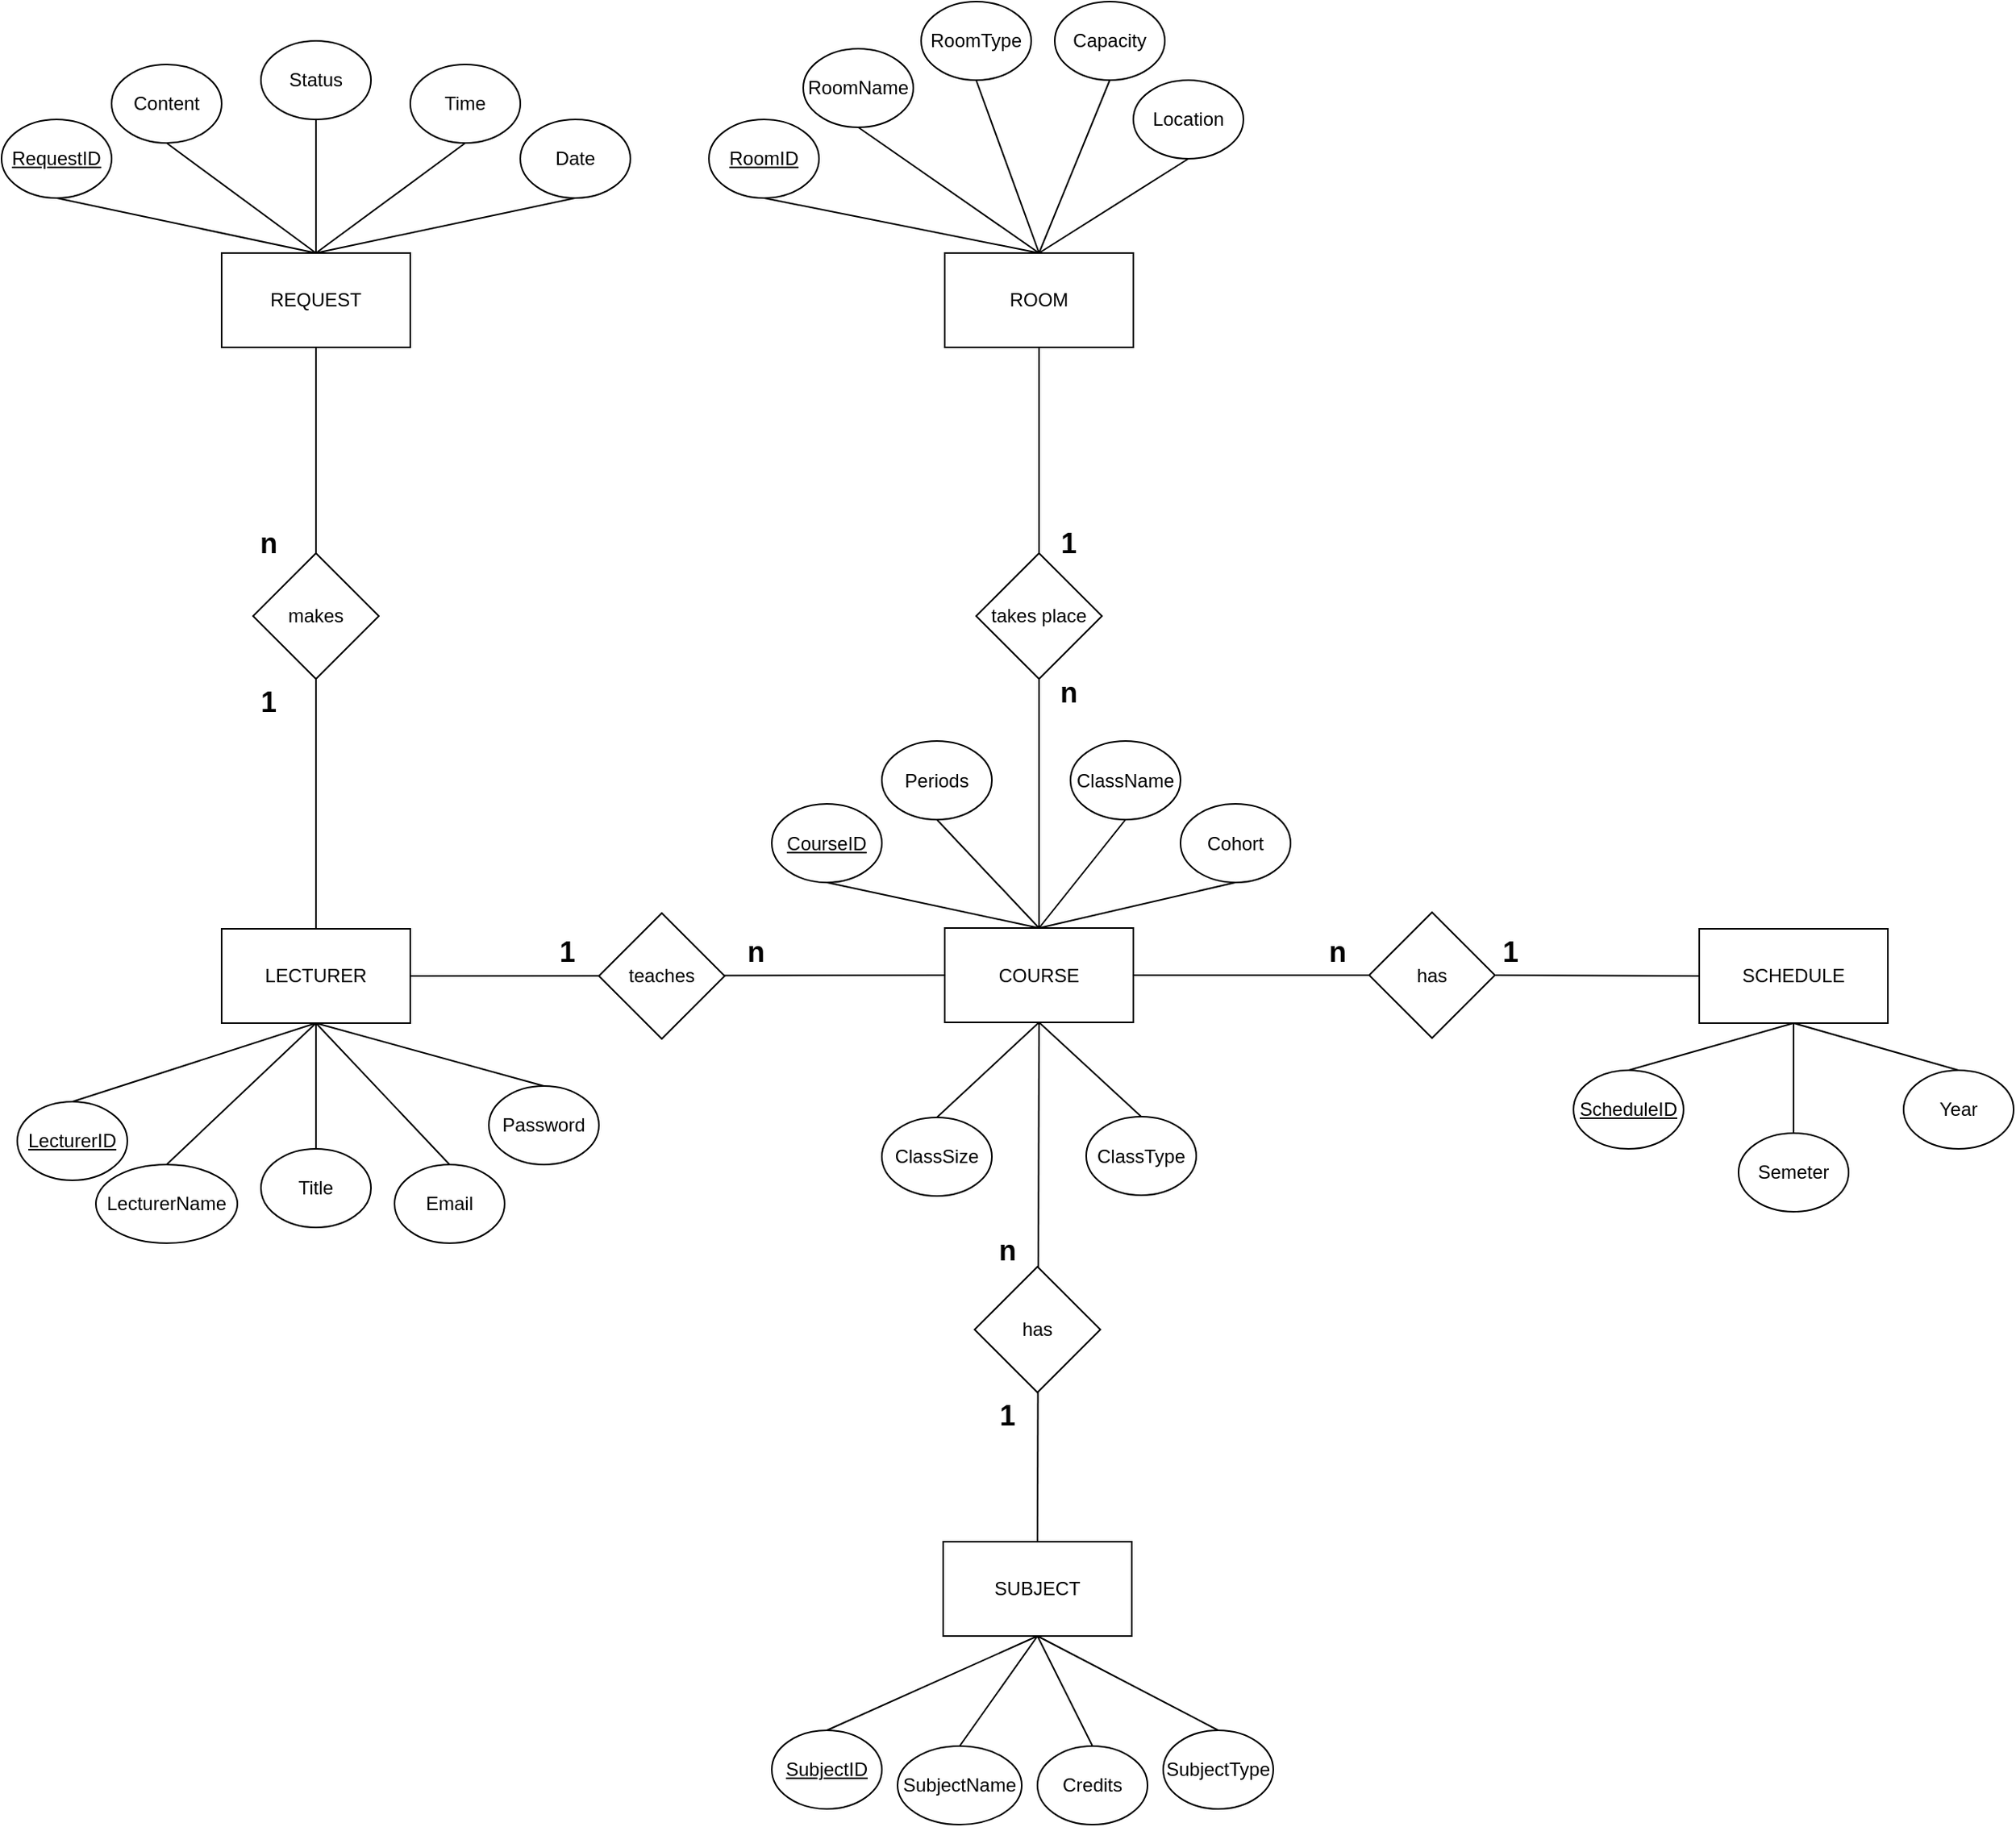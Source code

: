 <mxfile version="24.2.1" type="device" pages="2">
  <diagram name="erd_notUpdate_yet" id="V322s12j-XTgz0Hm7foN">
    <mxGraphModel dx="2226" dy="1618" grid="1" gridSize="10" guides="1" tooltips="1" connect="1" arrows="1" fold="1" page="1" pageScale="1" pageWidth="827" pageHeight="1169" math="0" shadow="0">
      <root>
        <mxCell id="0" />
        <mxCell id="1" parent="0" />
        <mxCell id="OLmcH1vtA-2MAGZ9hrRS-1" value="REQUEST" style="rounded=0;whiteSpace=wrap;html=1;" parent="1" vertex="1">
          <mxGeometry x="1220" y="240" width="120" height="60" as="geometry" />
        </mxCell>
        <mxCell id="OLmcH1vtA-2MAGZ9hrRS-2" value="ROOM" style="rounded=0;whiteSpace=wrap;html=1;" parent="1" vertex="1">
          <mxGeometry x="1680" y="240" width="120" height="60" as="geometry" />
        </mxCell>
        <mxCell id="OLmcH1vtA-2MAGZ9hrRS-3" value="LECTURER" style="rounded=0;whiteSpace=wrap;html=1;" parent="1" vertex="1">
          <mxGeometry x="1220" y="670" width="120" height="60" as="geometry" />
        </mxCell>
        <mxCell id="OLmcH1vtA-2MAGZ9hrRS-4" value="COURSE" style="rounded=0;whiteSpace=wrap;html=1;" parent="1" vertex="1">
          <mxGeometry x="1680" y="669.5" width="120" height="60" as="geometry" />
        </mxCell>
        <mxCell id="OLmcH1vtA-2MAGZ9hrRS-5" value="SUBJECT" style="rounded=0;whiteSpace=wrap;html=1;" parent="1" vertex="1">
          <mxGeometry x="1679" y="1060" width="120" height="60" as="geometry" />
        </mxCell>
        <mxCell id="OLmcH1vtA-2MAGZ9hrRS-6" value="SCHEDULE" style="rounded=0;whiteSpace=wrap;html=1;" parent="1" vertex="1">
          <mxGeometry x="2160" y="670" width="120" height="60" as="geometry" />
        </mxCell>
        <mxCell id="OLmcH1vtA-2MAGZ9hrRS-7" value="&lt;u&gt;RequestID&lt;/u&gt;" style="ellipse;whiteSpace=wrap;html=1;" parent="1" vertex="1">
          <mxGeometry x="1080" y="155" width="70" height="50" as="geometry" />
        </mxCell>
        <mxCell id="OLmcH1vtA-2MAGZ9hrRS-8" value="Content" style="ellipse;whiteSpace=wrap;html=1;" parent="1" vertex="1">
          <mxGeometry x="1150" y="120" width="70" height="50" as="geometry" />
        </mxCell>
        <mxCell id="OLmcH1vtA-2MAGZ9hrRS-9" value="Status" style="ellipse;whiteSpace=wrap;html=1;" parent="1" vertex="1">
          <mxGeometry x="1245" y="105" width="70" height="50" as="geometry" />
        </mxCell>
        <mxCell id="OLmcH1vtA-2MAGZ9hrRS-10" value="Time" style="ellipse;whiteSpace=wrap;html=1;" parent="1" vertex="1">
          <mxGeometry x="1340" y="120" width="70" height="50" as="geometry" />
        </mxCell>
        <mxCell id="OLmcH1vtA-2MAGZ9hrRS-11" value="Date" style="ellipse;whiteSpace=wrap;html=1;" parent="1" vertex="1">
          <mxGeometry x="1410" y="155" width="70" height="50" as="geometry" />
        </mxCell>
        <mxCell id="OLmcH1vtA-2MAGZ9hrRS-12" value="" style="endArrow=none;html=1;rounded=0;entryX=0.5;entryY=1;entryDx=0;entryDy=0;exitX=0.5;exitY=0;exitDx=0;exitDy=0;" parent="1" source="OLmcH1vtA-2MAGZ9hrRS-1" target="OLmcH1vtA-2MAGZ9hrRS-7" edge="1">
          <mxGeometry width="50" height="50" relative="1" as="geometry">
            <mxPoint x="1330" y="260" as="sourcePoint" />
            <mxPoint x="1380" y="210" as="targetPoint" />
          </mxGeometry>
        </mxCell>
        <mxCell id="OLmcH1vtA-2MAGZ9hrRS-13" value="" style="endArrow=none;html=1;rounded=0;entryX=0.5;entryY=1;entryDx=0;entryDy=0;exitX=0.5;exitY=0;exitDx=0;exitDy=0;" parent="1" source="OLmcH1vtA-2MAGZ9hrRS-1" target="OLmcH1vtA-2MAGZ9hrRS-8" edge="1">
          <mxGeometry width="50" height="50" relative="1" as="geometry">
            <mxPoint x="1290" y="250" as="sourcePoint" />
            <mxPoint x="1125" y="215" as="targetPoint" />
          </mxGeometry>
        </mxCell>
        <mxCell id="OLmcH1vtA-2MAGZ9hrRS-14" value="" style="endArrow=none;html=1;rounded=0;entryX=0.5;entryY=1;entryDx=0;entryDy=0;exitX=0.5;exitY=0;exitDx=0;exitDy=0;" parent="1" source="OLmcH1vtA-2MAGZ9hrRS-1" target="OLmcH1vtA-2MAGZ9hrRS-9" edge="1">
          <mxGeometry width="50" height="50" relative="1" as="geometry">
            <mxPoint x="1290" y="250" as="sourcePoint" />
            <mxPoint x="1195" y="180" as="targetPoint" />
          </mxGeometry>
        </mxCell>
        <mxCell id="OLmcH1vtA-2MAGZ9hrRS-15" value="" style="endArrow=none;html=1;rounded=0;entryX=0.5;entryY=1;entryDx=0;entryDy=0;exitX=0.5;exitY=0;exitDx=0;exitDy=0;" parent="1" source="OLmcH1vtA-2MAGZ9hrRS-1" target="OLmcH1vtA-2MAGZ9hrRS-10" edge="1">
          <mxGeometry width="50" height="50" relative="1" as="geometry">
            <mxPoint x="1290" y="250" as="sourcePoint" />
            <mxPoint x="1290" y="165" as="targetPoint" />
          </mxGeometry>
        </mxCell>
        <mxCell id="OLmcH1vtA-2MAGZ9hrRS-16" value="" style="endArrow=none;html=1;rounded=0;entryX=0.5;entryY=1;entryDx=0;entryDy=0;exitX=0.5;exitY=0;exitDx=0;exitDy=0;" parent="1" source="OLmcH1vtA-2MAGZ9hrRS-1" target="OLmcH1vtA-2MAGZ9hrRS-11" edge="1">
          <mxGeometry width="50" height="50" relative="1" as="geometry">
            <mxPoint x="1290" y="250" as="sourcePoint" />
            <mxPoint x="1385" y="180" as="targetPoint" />
          </mxGeometry>
        </mxCell>
        <mxCell id="OLmcH1vtA-2MAGZ9hrRS-17" value="LecturerName" style="ellipse;whiteSpace=wrap;html=1;" parent="1" vertex="1">
          <mxGeometry x="1140" y="820" width="90" height="50" as="geometry" />
        </mxCell>
        <mxCell id="OLmcH1vtA-2MAGZ9hrRS-18" value="Title" style="ellipse;whiteSpace=wrap;html=1;" parent="1" vertex="1">
          <mxGeometry x="1245" y="810" width="70" height="50" as="geometry" />
        </mxCell>
        <mxCell id="OLmcH1vtA-2MAGZ9hrRS-19" value="Email" style="ellipse;whiteSpace=wrap;html=1;" parent="1" vertex="1">
          <mxGeometry x="1330" y="820" width="70" height="50" as="geometry" />
        </mxCell>
        <mxCell id="OLmcH1vtA-2MAGZ9hrRS-20" value="Password" style="ellipse;whiteSpace=wrap;html=1;" parent="1" vertex="1">
          <mxGeometry x="1390" y="770" width="70" height="50" as="geometry" />
        </mxCell>
        <mxCell id="OLmcH1vtA-2MAGZ9hrRS-21" value="" style="endArrow=none;html=1;rounded=0;entryX=0.5;entryY=0;entryDx=0;entryDy=0;exitX=0.5;exitY=1;exitDx=0;exitDy=0;" parent="1" source="OLmcH1vtA-2MAGZ9hrRS-3" target="OLmcH1vtA-2MAGZ9hrRS-18" edge="1">
          <mxGeometry width="50" height="50" relative="1" as="geometry">
            <mxPoint x="1280" y="730" as="sourcePoint" />
            <mxPoint x="1240" y="570" as="targetPoint" />
          </mxGeometry>
        </mxCell>
        <mxCell id="OLmcH1vtA-2MAGZ9hrRS-22" value="" style="endArrow=none;html=1;rounded=0;exitX=0.5;exitY=1;exitDx=0;exitDy=0;entryX=0.5;entryY=0;entryDx=0;entryDy=0;" parent="1" source="OLmcH1vtA-2MAGZ9hrRS-3" target="OLmcH1vtA-2MAGZ9hrRS-17" edge="1">
          <mxGeometry width="50" height="50" relative="1" as="geometry">
            <mxPoint x="1290" y="675" as="sourcePoint" />
            <mxPoint x="1290" y="590" as="targetPoint" />
          </mxGeometry>
        </mxCell>
        <mxCell id="OLmcH1vtA-2MAGZ9hrRS-23" value="" style="endArrow=none;html=1;rounded=0;exitX=0.5;exitY=1;exitDx=0;exitDy=0;entryX=0.5;entryY=0;entryDx=0;entryDy=0;" parent="1" source="OLmcH1vtA-2MAGZ9hrRS-3" target="OLmcH1vtA-2MAGZ9hrRS-19" edge="1">
          <mxGeometry width="50" height="50" relative="1" as="geometry">
            <mxPoint x="1290" y="675" as="sourcePoint" />
            <mxPoint x="1290" y="590" as="targetPoint" />
          </mxGeometry>
        </mxCell>
        <mxCell id="OLmcH1vtA-2MAGZ9hrRS-24" value="" style="endArrow=none;html=1;rounded=0;exitX=0.5;exitY=1;exitDx=0;exitDy=0;entryX=0.5;entryY=0;entryDx=0;entryDy=0;" parent="1" source="OLmcH1vtA-2MAGZ9hrRS-3" target="OLmcH1vtA-2MAGZ9hrRS-20" edge="1">
          <mxGeometry width="50" height="50" relative="1" as="geometry">
            <mxPoint x="1290" y="675" as="sourcePoint" />
            <mxPoint x="1375" y="600" as="targetPoint" />
          </mxGeometry>
        </mxCell>
        <mxCell id="OLmcH1vtA-2MAGZ9hrRS-25" value="&lt;u&gt;LecturerID&lt;/u&gt;" style="ellipse;whiteSpace=wrap;html=1;" parent="1" vertex="1">
          <mxGeometry x="1090" y="780" width="70" height="50" as="geometry" />
        </mxCell>
        <mxCell id="OLmcH1vtA-2MAGZ9hrRS-26" value="" style="endArrow=none;html=1;rounded=0;exitX=0.5;exitY=1;exitDx=0;exitDy=0;entryX=0.5;entryY=0;entryDx=0;entryDy=0;" parent="1" source="OLmcH1vtA-2MAGZ9hrRS-3" target="OLmcH1vtA-2MAGZ9hrRS-25" edge="1">
          <mxGeometry width="50" height="50" relative="1" as="geometry">
            <mxPoint x="1290" y="735" as="sourcePoint" />
            <mxPoint x="1205" y="840" as="targetPoint" />
          </mxGeometry>
        </mxCell>
        <mxCell id="OLmcH1vtA-2MAGZ9hrRS-27" value="" style="endArrow=none;html=1;rounded=0;exitX=0.5;exitY=0;exitDx=0;exitDy=0;entryX=0.5;entryY=1;entryDx=0;entryDy=0;" parent="1" source="OLmcH1vtA-2MAGZ9hrRS-3" target="OLmcH1vtA-2MAGZ9hrRS-1" edge="1">
          <mxGeometry width="50" height="50" relative="1" as="geometry">
            <mxPoint x="780" y="510" as="sourcePoint" />
            <mxPoint x="830" y="460" as="targetPoint" />
          </mxGeometry>
        </mxCell>
        <mxCell id="OLmcH1vtA-2MAGZ9hrRS-28" value="makes" style="rhombus;whiteSpace=wrap;html=1;" parent="1" vertex="1">
          <mxGeometry x="1240" y="431" width="80" height="80" as="geometry" />
        </mxCell>
        <mxCell id="OLmcH1vtA-2MAGZ9hrRS-29" value="&lt;font style=&quot;font-size: 18px;&quot;&gt;&lt;b&gt;1&lt;/b&gt;&lt;/font&gt;" style="text;html=1;align=center;verticalAlign=middle;whiteSpace=wrap;rounded=0;" parent="1" vertex="1">
          <mxGeometry x="1220" y="511" width="60" height="30" as="geometry" />
        </mxCell>
        <mxCell id="OLmcH1vtA-2MAGZ9hrRS-30" value="&lt;u&gt;RoomID&lt;/u&gt;" style="ellipse;whiteSpace=wrap;html=1;" parent="1" vertex="1">
          <mxGeometry x="1530" y="155" width="70" height="50" as="geometry" />
        </mxCell>
        <mxCell id="OLmcH1vtA-2MAGZ9hrRS-31" value="RoomName" style="ellipse;whiteSpace=wrap;html=1;" parent="1" vertex="1">
          <mxGeometry x="1590" y="110" width="70" height="50" as="geometry" />
        </mxCell>
        <mxCell id="OLmcH1vtA-2MAGZ9hrRS-32" value="Capacity" style="ellipse;whiteSpace=wrap;html=1;" parent="1" vertex="1">
          <mxGeometry x="1750" y="80" width="70" height="50" as="geometry" />
        </mxCell>
        <mxCell id="OLmcH1vtA-2MAGZ9hrRS-33" value="RoomType" style="ellipse;whiteSpace=wrap;html=1;" parent="1" vertex="1">
          <mxGeometry x="1665" y="80" width="70" height="50" as="geometry" />
        </mxCell>
        <mxCell id="OLmcH1vtA-2MAGZ9hrRS-34" value="Location" style="ellipse;whiteSpace=wrap;html=1;" parent="1" vertex="1">
          <mxGeometry x="1800" y="130" width="70" height="50" as="geometry" />
        </mxCell>
        <mxCell id="OLmcH1vtA-2MAGZ9hrRS-35" value="" style="endArrow=none;html=1;rounded=0;entryX=0.5;entryY=0;entryDx=0;entryDy=0;exitX=0.5;exitY=1;exitDx=0;exitDy=0;" parent="1" source="OLmcH1vtA-2MAGZ9hrRS-30" target="OLmcH1vtA-2MAGZ9hrRS-2" edge="1">
          <mxGeometry width="50" height="50" relative="1" as="geometry">
            <mxPoint x="1290" y="250" as="sourcePoint" />
            <mxPoint x="1455" y="215" as="targetPoint" />
          </mxGeometry>
        </mxCell>
        <mxCell id="OLmcH1vtA-2MAGZ9hrRS-36" value="" style="endArrow=none;html=1;rounded=0;entryX=0.5;entryY=0;entryDx=0;entryDy=0;exitX=0.5;exitY=1;exitDx=0;exitDy=0;" parent="1" source="OLmcH1vtA-2MAGZ9hrRS-31" target="OLmcH1vtA-2MAGZ9hrRS-2" edge="1">
          <mxGeometry width="50" height="50" relative="1" as="geometry">
            <mxPoint x="1575" y="215" as="sourcePoint" />
            <mxPoint x="1750" y="250" as="targetPoint" />
          </mxGeometry>
        </mxCell>
        <mxCell id="OLmcH1vtA-2MAGZ9hrRS-37" value="" style="endArrow=none;html=1;rounded=0;entryX=0.5;entryY=0;entryDx=0;entryDy=0;exitX=0.5;exitY=1;exitDx=0;exitDy=0;" parent="1" source="OLmcH1vtA-2MAGZ9hrRS-33" target="OLmcH1vtA-2MAGZ9hrRS-2" edge="1">
          <mxGeometry width="50" height="50" relative="1" as="geometry">
            <mxPoint x="1635" y="170" as="sourcePoint" />
            <mxPoint x="1750" y="250" as="targetPoint" />
          </mxGeometry>
        </mxCell>
        <mxCell id="OLmcH1vtA-2MAGZ9hrRS-38" value="" style="endArrow=none;html=1;rounded=0;entryX=0.5;entryY=0;entryDx=0;entryDy=0;exitX=0.5;exitY=1;exitDx=0;exitDy=0;" parent="1" source="OLmcH1vtA-2MAGZ9hrRS-32" target="OLmcH1vtA-2MAGZ9hrRS-2" edge="1">
          <mxGeometry width="50" height="50" relative="1" as="geometry">
            <mxPoint x="1710" y="140" as="sourcePoint" />
            <mxPoint x="1750" y="250" as="targetPoint" />
          </mxGeometry>
        </mxCell>
        <mxCell id="OLmcH1vtA-2MAGZ9hrRS-39" value="" style="endArrow=none;html=1;rounded=0;entryX=0.5;entryY=0;entryDx=0;entryDy=0;exitX=0.5;exitY=1;exitDx=0;exitDy=0;" parent="1" source="OLmcH1vtA-2MAGZ9hrRS-34" target="OLmcH1vtA-2MAGZ9hrRS-2" edge="1">
          <mxGeometry width="50" height="50" relative="1" as="geometry">
            <mxPoint x="1795" y="140" as="sourcePoint" />
            <mxPoint x="1750" y="250" as="targetPoint" />
          </mxGeometry>
        </mxCell>
        <mxCell id="OLmcH1vtA-2MAGZ9hrRS-40" value="&lt;u&gt;SubjectID&lt;/u&gt;" style="ellipse;whiteSpace=wrap;html=1;" parent="1" vertex="1">
          <mxGeometry x="1570" y="1180" width="70" height="50" as="geometry" />
        </mxCell>
        <mxCell id="OLmcH1vtA-2MAGZ9hrRS-41" value="SubjectName" style="ellipse;whiteSpace=wrap;html=1;" parent="1" vertex="1">
          <mxGeometry x="1650" y="1190" width="79" height="50" as="geometry" />
        </mxCell>
        <mxCell id="OLmcH1vtA-2MAGZ9hrRS-42" value="Credits" style="ellipse;whiteSpace=wrap;html=1;" parent="1" vertex="1">
          <mxGeometry x="1739" y="1190" width="70" height="50" as="geometry" />
        </mxCell>
        <mxCell id="OLmcH1vtA-2MAGZ9hrRS-43" value="SubjectType" style="ellipse;whiteSpace=wrap;html=1;" parent="1" vertex="1">
          <mxGeometry x="1819" y="1180" width="70" height="50" as="geometry" />
        </mxCell>
        <mxCell id="OLmcH1vtA-2MAGZ9hrRS-44" value="" style="endArrow=none;html=1;rounded=0;entryX=0.5;entryY=1;entryDx=0;entryDy=0;exitX=0.5;exitY=0;exitDx=0;exitDy=0;" parent="1" source="OLmcH1vtA-2MAGZ9hrRS-41" target="OLmcH1vtA-2MAGZ9hrRS-5" edge="1">
          <mxGeometry width="50" height="50" relative="1" as="geometry">
            <mxPoint x="1739" y="1190" as="sourcePoint" />
            <mxPoint x="1739" y="1140" as="targetPoint" />
          </mxGeometry>
        </mxCell>
        <mxCell id="OLmcH1vtA-2MAGZ9hrRS-45" value="" style="endArrow=none;html=1;rounded=0;entryX=0.5;entryY=1;entryDx=0;entryDy=0;exitX=0.5;exitY=0;exitDx=0;exitDy=0;" parent="1" source="OLmcH1vtA-2MAGZ9hrRS-40" target="OLmcH1vtA-2MAGZ9hrRS-5" edge="1">
          <mxGeometry width="50" height="50" relative="1" as="geometry">
            <mxPoint x="1749" y="1200" as="sourcePoint" />
            <mxPoint x="1749" y="1130" as="targetPoint" />
          </mxGeometry>
        </mxCell>
        <mxCell id="OLmcH1vtA-2MAGZ9hrRS-46" value="" style="endArrow=none;html=1;rounded=0;exitX=0.5;exitY=0;exitDx=0;exitDy=0;" parent="1" source="OLmcH1vtA-2MAGZ9hrRS-42" edge="1">
          <mxGeometry width="50" height="50" relative="1" as="geometry">
            <mxPoint x="1704" y="1200" as="sourcePoint" />
            <mxPoint x="1739" y="1120" as="targetPoint" />
          </mxGeometry>
        </mxCell>
        <mxCell id="OLmcH1vtA-2MAGZ9hrRS-47" value="" style="endArrow=none;html=1;rounded=0;exitX=0.5;exitY=0;exitDx=0;exitDy=0;entryX=0.5;entryY=1;entryDx=0;entryDy=0;" parent="1" source="OLmcH1vtA-2MAGZ9hrRS-43" target="OLmcH1vtA-2MAGZ9hrRS-5" edge="1">
          <mxGeometry width="50" height="50" relative="1" as="geometry">
            <mxPoint x="1784" y="1200" as="sourcePoint" />
            <mxPoint x="1749" y="1130" as="targetPoint" />
          </mxGeometry>
        </mxCell>
        <mxCell id="OLmcH1vtA-2MAGZ9hrRS-48" value="&lt;u&gt;CourseID&lt;/u&gt;" style="ellipse;whiteSpace=wrap;html=1;" parent="1" vertex="1">
          <mxGeometry x="1570" y="590.5" width="70" height="50" as="geometry" />
        </mxCell>
        <mxCell id="OLmcH1vtA-2MAGZ9hrRS-49" value="Periods" style="ellipse;whiteSpace=wrap;html=1;" parent="1" vertex="1">
          <mxGeometry x="1640" y="550.5" width="70" height="50" as="geometry" />
        </mxCell>
        <mxCell id="OLmcH1vtA-2MAGZ9hrRS-50" value="ClassName" style="ellipse;whiteSpace=wrap;html=1;" parent="1" vertex="1">
          <mxGeometry x="1760" y="550.5" width="70" height="50" as="geometry" />
        </mxCell>
        <mxCell id="OLmcH1vtA-2MAGZ9hrRS-51" value="Cohort" style="ellipse;whiteSpace=wrap;html=1;" parent="1" vertex="1">
          <mxGeometry x="1830" y="590.5" width="70" height="50" as="geometry" />
        </mxCell>
        <mxCell id="OLmcH1vtA-2MAGZ9hrRS-52" value="ClassSize" style="ellipse;whiteSpace=wrap;html=1;" parent="1" vertex="1">
          <mxGeometry x="1640" y="790" width="70" height="50" as="geometry" />
        </mxCell>
        <mxCell id="OLmcH1vtA-2MAGZ9hrRS-53" value="ClassType" style="ellipse;whiteSpace=wrap;html=1;" parent="1" vertex="1">
          <mxGeometry x="1770" y="789.5" width="70" height="50" as="geometry" />
        </mxCell>
        <mxCell id="OLmcH1vtA-2MAGZ9hrRS-54" value="" style="endArrow=none;html=1;rounded=0;exitX=0.5;exitY=0;exitDx=0;exitDy=0;entryX=0.5;entryY=1;entryDx=0;entryDy=0;" parent="1" source="OLmcH1vtA-2MAGZ9hrRS-4" target="OLmcH1vtA-2MAGZ9hrRS-48" edge="1">
          <mxGeometry width="50" height="50" relative="1" as="geometry">
            <mxPoint x="1710" y="639.5" as="sourcePoint" />
            <mxPoint x="1760" y="589.5" as="targetPoint" />
          </mxGeometry>
        </mxCell>
        <mxCell id="OLmcH1vtA-2MAGZ9hrRS-55" value="" style="endArrow=none;html=1;rounded=0;exitX=0.5;exitY=0;exitDx=0;exitDy=0;entryX=0.5;entryY=1;entryDx=0;entryDy=0;" parent="1" source="OLmcH1vtA-2MAGZ9hrRS-4" target="OLmcH1vtA-2MAGZ9hrRS-49" edge="1">
          <mxGeometry width="50" height="50" relative="1" as="geometry">
            <mxPoint x="1750" y="679.5" as="sourcePoint" />
            <mxPoint x="1625" y="669.5" as="targetPoint" />
          </mxGeometry>
        </mxCell>
        <mxCell id="OLmcH1vtA-2MAGZ9hrRS-56" value="" style="endArrow=none;html=1;rounded=0;exitX=0.5;exitY=0;exitDx=0;exitDy=0;entryX=0.5;entryY=1;entryDx=0;entryDy=0;" parent="1" source="OLmcH1vtA-2MAGZ9hrRS-4" target="OLmcH1vtA-2MAGZ9hrRS-50" edge="1">
          <mxGeometry width="50" height="50" relative="1" as="geometry">
            <mxPoint x="1750" y="679.5" as="sourcePoint" />
            <mxPoint x="1695" y="610.5" as="targetPoint" />
          </mxGeometry>
        </mxCell>
        <mxCell id="OLmcH1vtA-2MAGZ9hrRS-57" value="" style="endArrow=none;html=1;rounded=0;entryX=0.5;entryY=1;entryDx=0;entryDy=0;" parent="1" target="OLmcH1vtA-2MAGZ9hrRS-51" edge="1">
          <mxGeometry width="50" height="50" relative="1" as="geometry">
            <mxPoint x="1740" y="669.5" as="sourcePoint" />
            <mxPoint x="1785" y="610.5" as="targetPoint" />
          </mxGeometry>
        </mxCell>
        <mxCell id="OLmcH1vtA-2MAGZ9hrRS-58" value="" style="endArrow=none;html=1;rounded=0;exitX=0.5;exitY=1;exitDx=0;exitDy=0;entryX=0.5;entryY=0;entryDx=0;entryDy=0;" parent="1" source="OLmcH1vtA-2MAGZ9hrRS-4" target="OLmcH1vtA-2MAGZ9hrRS-52" edge="1">
          <mxGeometry width="50" height="50" relative="1" as="geometry">
            <mxPoint x="1750" y="679.5" as="sourcePoint" />
            <mxPoint x="1615" y="650.5" as="targetPoint" />
          </mxGeometry>
        </mxCell>
        <mxCell id="OLmcH1vtA-2MAGZ9hrRS-59" value="" style="endArrow=none;html=1;rounded=0;exitX=0.5;exitY=1;exitDx=0;exitDy=0;entryX=0.5;entryY=0;entryDx=0;entryDy=0;" parent="1" source="OLmcH1vtA-2MAGZ9hrRS-4" target="OLmcH1vtA-2MAGZ9hrRS-53" edge="1">
          <mxGeometry width="50" height="50" relative="1" as="geometry">
            <mxPoint x="1750" y="739.5" as="sourcePoint" />
            <mxPoint x="1725" y="799.5" as="targetPoint" />
          </mxGeometry>
        </mxCell>
        <mxCell id="OLmcH1vtA-2MAGZ9hrRS-60" value="&lt;u&gt;ScheduleID&lt;/u&gt;" style="ellipse;whiteSpace=wrap;html=1;" parent="1" vertex="1">
          <mxGeometry x="2080" y="760" width="70" height="50" as="geometry" />
        </mxCell>
        <mxCell id="OLmcH1vtA-2MAGZ9hrRS-61" value="Semeter" style="ellipse;whiteSpace=wrap;html=1;" parent="1" vertex="1">
          <mxGeometry x="2185" y="800" width="70" height="50" as="geometry" />
        </mxCell>
        <mxCell id="OLmcH1vtA-2MAGZ9hrRS-62" value="Year" style="ellipse;whiteSpace=wrap;html=1;" parent="1" vertex="1">
          <mxGeometry x="2290" y="760" width="70" height="50" as="geometry" />
        </mxCell>
        <mxCell id="OLmcH1vtA-2MAGZ9hrRS-63" value="" style="endArrow=none;html=1;rounded=0;entryX=0.5;entryY=1;entryDx=0;entryDy=0;exitX=0.5;exitY=0;exitDx=0;exitDy=0;" parent="1" source="OLmcH1vtA-2MAGZ9hrRS-60" target="OLmcH1vtA-2MAGZ9hrRS-6" edge="1">
          <mxGeometry width="50" height="50" relative="1" as="geometry">
            <mxPoint x="2250" y="819.5" as="sourcePoint" />
            <mxPoint x="2300" y="769.5" as="targetPoint" />
          </mxGeometry>
        </mxCell>
        <mxCell id="OLmcH1vtA-2MAGZ9hrRS-64" value="" style="endArrow=none;html=1;rounded=0;entryX=0.5;entryY=1;entryDx=0;entryDy=0;exitX=0.5;exitY=0;exitDx=0;exitDy=0;" parent="1" source="OLmcH1vtA-2MAGZ9hrRS-61" target="OLmcH1vtA-2MAGZ9hrRS-6" edge="1">
          <mxGeometry width="50" height="50" relative="1" as="geometry">
            <mxPoint x="2195" y="779.5" as="sourcePoint" />
            <mxPoint x="2300" y="739.5" as="targetPoint" />
          </mxGeometry>
        </mxCell>
        <mxCell id="OLmcH1vtA-2MAGZ9hrRS-65" value="" style="endArrow=none;html=1;rounded=0;entryX=0.5;entryY=1;entryDx=0;entryDy=0;exitX=0.5;exitY=0;exitDx=0;exitDy=0;" parent="1" source="OLmcH1vtA-2MAGZ9hrRS-62" target="OLmcH1vtA-2MAGZ9hrRS-6" edge="1">
          <mxGeometry width="50" height="50" relative="1" as="geometry">
            <mxPoint x="2295" y="809.5" as="sourcePoint" />
            <mxPoint x="2300" y="739.5" as="targetPoint" />
          </mxGeometry>
        </mxCell>
        <mxCell id="OLmcH1vtA-2MAGZ9hrRS-66" value="" style="endArrow=none;html=1;rounded=0;exitX=0.5;exitY=0;exitDx=0;exitDy=0;entryX=0.5;entryY=1;entryDx=0;entryDy=0;" parent="1" source="OLmcH1vtA-2MAGZ9hrRS-4" target="OLmcH1vtA-2MAGZ9hrRS-2" edge="1">
          <mxGeometry width="50" height="50" relative="1" as="geometry">
            <mxPoint x="1730" y="680" as="sourcePoint" />
            <mxPoint x="1730" y="315" as="targetPoint" />
          </mxGeometry>
        </mxCell>
        <mxCell id="OLmcH1vtA-2MAGZ9hrRS-67" value="takes place" style="rhombus;whiteSpace=wrap;html=1;" parent="1" vertex="1">
          <mxGeometry x="1700" y="431" width="80" height="80" as="geometry" />
        </mxCell>
        <mxCell id="OLmcH1vtA-2MAGZ9hrRS-68" value="" style="endArrow=none;html=1;rounded=0;exitX=1;exitY=0.5;exitDx=0;exitDy=0;entryX=0;entryY=0.5;entryDx=0;entryDy=0;" parent="1" source="OLmcH1vtA-2MAGZ9hrRS-3" target="OLmcH1vtA-2MAGZ9hrRS-4" edge="1">
          <mxGeometry width="50" height="50" relative="1" as="geometry">
            <mxPoint x="1290" y="675" as="sourcePoint" />
            <mxPoint x="1290" y="310" as="targetPoint" />
          </mxGeometry>
        </mxCell>
        <mxCell id="OLmcH1vtA-2MAGZ9hrRS-69" value="teaches" style="rhombus;whiteSpace=wrap;html=1;" parent="1" vertex="1">
          <mxGeometry x="1460" y="660" width="80" height="80" as="geometry" />
        </mxCell>
        <mxCell id="OLmcH1vtA-2MAGZ9hrRS-70" value="" style="endArrow=none;html=1;rounded=0;entryX=0.5;entryY=1;entryDx=0;entryDy=0;exitX=0.5;exitY=0;exitDx=0;exitDy=0;" parent="1" source="OLmcH1vtA-2MAGZ9hrRS-5" target="OLmcH1vtA-2MAGZ9hrRS-4" edge="1">
          <mxGeometry width="50" height="50" relative="1" as="geometry">
            <mxPoint x="1620" y="960" as="sourcePoint" />
            <mxPoint x="1670" y="910" as="targetPoint" />
          </mxGeometry>
        </mxCell>
        <mxCell id="OLmcH1vtA-2MAGZ9hrRS-71" value="has" style="rhombus;whiteSpace=wrap;html=1;" parent="1" vertex="1">
          <mxGeometry x="1699" y="885" width="80" height="80" as="geometry" />
        </mxCell>
        <mxCell id="OLmcH1vtA-2MAGZ9hrRS-72" value="" style="endArrow=none;html=1;rounded=0;exitX=1;exitY=0.5;exitDx=0;exitDy=0;entryX=0;entryY=0.5;entryDx=0;entryDy=0;" parent="1" source="OLmcH1vtA-2MAGZ9hrRS-74" target="OLmcH1vtA-2MAGZ9hrRS-6" edge="1">
          <mxGeometry width="50" height="50" relative="1" as="geometry">
            <mxPoint x="2000" y="780" as="sourcePoint" />
            <mxPoint x="2050" y="730" as="targetPoint" />
          </mxGeometry>
        </mxCell>
        <mxCell id="OLmcH1vtA-2MAGZ9hrRS-73" value="" style="endArrow=none;html=1;rounded=0;exitX=1;exitY=0.5;exitDx=0;exitDy=0;entryX=0;entryY=0.5;entryDx=0;entryDy=0;" parent="1" source="OLmcH1vtA-2MAGZ9hrRS-4" target="OLmcH1vtA-2MAGZ9hrRS-74" edge="1">
          <mxGeometry width="50" height="50" relative="1" as="geometry">
            <mxPoint x="1800" y="700" as="sourcePoint" />
            <mxPoint x="2230" y="701" as="targetPoint" />
          </mxGeometry>
        </mxCell>
        <mxCell id="OLmcH1vtA-2MAGZ9hrRS-74" value="has" style="rhombus;whiteSpace=wrap;html=1;" parent="1" vertex="1">
          <mxGeometry x="1950" y="659.5" width="80" height="80" as="geometry" />
        </mxCell>
        <mxCell id="OLmcH1vtA-2MAGZ9hrRS-75" value="&lt;font style=&quot;font-size: 18px;&quot;&gt;&lt;b&gt;n&lt;/b&gt;&lt;/font&gt;" style="text;html=1;align=center;verticalAlign=middle;whiteSpace=wrap;rounded=0;" parent="1" vertex="1">
          <mxGeometry x="1220" y="410" width="60" height="30" as="geometry" />
        </mxCell>
        <mxCell id="OLmcH1vtA-2MAGZ9hrRS-76" value="&lt;font style=&quot;font-size: 18px;&quot;&gt;&lt;b&gt;1&lt;/b&gt;&lt;/font&gt;" style="text;html=1;align=center;verticalAlign=middle;whiteSpace=wrap;rounded=0;" parent="1" vertex="1">
          <mxGeometry x="1410" y="669.5" width="60" height="30" as="geometry" />
        </mxCell>
        <mxCell id="OLmcH1vtA-2MAGZ9hrRS-77" value="&lt;b&gt;&lt;font style=&quot;font-size: 18px;&quot;&gt;n&lt;/font&gt;&lt;/b&gt;" style="text;html=1;align=center;verticalAlign=middle;whiteSpace=wrap;rounded=0;" parent="1" vertex="1">
          <mxGeometry x="1530" y="669.5" width="60" height="30" as="geometry" />
        </mxCell>
        <mxCell id="OLmcH1vtA-2MAGZ9hrRS-78" value="&lt;b&gt;&lt;font style=&quot;font-size: 18px;&quot;&gt;n&lt;/font&gt;&lt;/b&gt;" style="text;html=1;align=center;verticalAlign=middle;whiteSpace=wrap;rounded=0;" parent="1" vertex="1">
          <mxGeometry x="1729" y="505" width="60" height="30" as="geometry" />
        </mxCell>
        <mxCell id="OLmcH1vtA-2MAGZ9hrRS-79" value="&lt;font style=&quot;font-size: 18px;&quot;&gt;&lt;b&gt;1&lt;/b&gt;&lt;/font&gt;" style="text;html=1;align=center;verticalAlign=middle;whiteSpace=wrap;rounded=0;" parent="1" vertex="1">
          <mxGeometry x="1729" y="410" width="60" height="30" as="geometry" />
        </mxCell>
        <mxCell id="OLmcH1vtA-2MAGZ9hrRS-80" value="&lt;b&gt;&lt;font style=&quot;font-size: 18px;&quot;&gt;1&lt;/font&gt;&lt;/b&gt;" style="text;html=1;align=center;verticalAlign=middle;whiteSpace=wrap;rounded=0;" parent="1" vertex="1">
          <mxGeometry x="1690" y="965" width="60" height="30" as="geometry" />
        </mxCell>
        <mxCell id="OLmcH1vtA-2MAGZ9hrRS-81" value="&lt;b&gt;&lt;font style=&quot;font-size: 18px;&quot;&gt;n&lt;/font&gt;&lt;/b&gt;" style="text;html=1;align=center;verticalAlign=middle;whiteSpace=wrap;rounded=0;" parent="1" vertex="1">
          <mxGeometry x="1690" y="860" width="60" height="30" as="geometry" />
        </mxCell>
        <mxCell id="OLmcH1vtA-2MAGZ9hrRS-82" value="&lt;b&gt;&lt;font style=&quot;font-size: 18px;&quot;&gt;1&lt;/font&gt;&lt;/b&gt;" style="text;html=1;align=center;verticalAlign=middle;whiteSpace=wrap;rounded=0;" parent="1" vertex="1">
          <mxGeometry x="2010" y="669.5" width="60" height="30" as="geometry" />
        </mxCell>
        <mxCell id="OLmcH1vtA-2MAGZ9hrRS-83" value="&lt;font style=&quot;font-size: 18px;&quot;&gt;&lt;b&gt;n&lt;/b&gt;&lt;/font&gt;" style="text;html=1;align=center;verticalAlign=middle;whiteSpace=wrap;rounded=0;" parent="1" vertex="1">
          <mxGeometry x="1900" y="670" width="60" height="30" as="geometry" />
        </mxCell>
      </root>
    </mxGraphModel>
  </diagram>
  <diagram id="vI2c1pe4j_B1NIICvdFp" name="database">
    <mxGraphModel dx="1436" dy="761" grid="1" gridSize="10" guides="1" tooltips="1" connect="1" arrows="1" fold="1" page="1" pageScale="1" pageWidth="1169" pageHeight="827" math="0" shadow="0">
      <root>
        <mxCell id="0" />
        <mxCell id="1" parent="0" />
        <mxCell id="F0WuzI4OAKzHX1CjvANa-1" value="LECTURER" style="shape=table;startSize=30;container=1;collapsible=1;childLayout=tableLayout;fixedRows=1;rowLines=0;fontStyle=1;align=center;resizeLast=1;html=1;fillColor=#FFFFFF;" parent="1" vertex="1">
          <mxGeometry x="150" y="640" width="180" height="300" as="geometry" />
        </mxCell>
        <mxCell id="F0WuzI4OAKzHX1CjvANa-2" value="" style="shape=tableRow;horizontal=0;startSize=0;swimlaneHead=0;swimlaneBody=0;fillColor=none;collapsible=0;dropTarget=0;points=[[0,0.5],[1,0.5]];portConstraint=eastwest;top=0;left=0;right=0;bottom=1;" parent="F0WuzI4OAKzHX1CjvANa-1" vertex="1">
          <mxGeometry y="30" width="180" height="30" as="geometry" />
        </mxCell>
        <mxCell id="F0WuzI4OAKzHX1CjvANa-3" value="PK" style="shape=partialRectangle;connectable=0;fillColor=none;top=0;left=0;bottom=0;right=0;fontStyle=1;overflow=hidden;whiteSpace=wrap;html=1;" parent="F0WuzI4OAKzHX1CjvANa-2" vertex="1">
          <mxGeometry width="30" height="30" as="geometry">
            <mxRectangle width="30" height="30" as="alternateBounds" />
          </mxGeometry>
        </mxCell>
        <mxCell id="F0WuzI4OAKzHX1CjvANa-4" value="LecturerID" style="shape=partialRectangle;connectable=0;fillColor=none;top=0;left=0;bottom=0;right=0;align=left;spacingLeft=6;fontStyle=5;overflow=hidden;whiteSpace=wrap;html=1;" parent="F0WuzI4OAKzHX1CjvANa-2" vertex="1">
          <mxGeometry x="30" width="150" height="30" as="geometry">
            <mxRectangle width="150" height="30" as="alternateBounds" />
          </mxGeometry>
        </mxCell>
        <mxCell id="F0WuzI4OAKzHX1CjvANa-5" value="" style="shape=tableRow;horizontal=0;startSize=0;swimlaneHead=0;swimlaneBody=0;fillColor=none;collapsible=0;dropTarget=0;points=[[0,0.5],[1,0.5]];portConstraint=eastwest;top=0;left=0;right=0;bottom=0;" parent="F0WuzI4OAKzHX1CjvANa-1" vertex="1">
          <mxGeometry y="60" width="180" height="30" as="geometry" />
        </mxCell>
        <mxCell id="F0WuzI4OAKzHX1CjvANa-6" value="" style="shape=partialRectangle;connectable=0;fillColor=none;top=0;left=0;bottom=0;right=0;editable=1;overflow=hidden;whiteSpace=wrap;html=1;" parent="F0WuzI4OAKzHX1CjvANa-5" vertex="1">
          <mxGeometry width="30" height="30" as="geometry">
            <mxRectangle width="30" height="30" as="alternateBounds" />
          </mxGeometry>
        </mxCell>
        <mxCell id="F0WuzI4OAKzHX1CjvANa-7" value="LecturerName" style="shape=partialRectangle;connectable=0;fillColor=none;top=0;left=0;bottom=0;right=0;align=left;spacingLeft=6;overflow=hidden;whiteSpace=wrap;html=1;" parent="F0WuzI4OAKzHX1CjvANa-5" vertex="1">
          <mxGeometry x="30" width="150" height="30" as="geometry">
            <mxRectangle width="150" height="30" as="alternateBounds" />
          </mxGeometry>
        </mxCell>
        <mxCell id="F0WuzI4OAKzHX1CjvANa-8" value="" style="shape=tableRow;horizontal=0;startSize=0;swimlaneHead=0;swimlaneBody=0;fillColor=none;collapsible=0;dropTarget=0;points=[[0,0.5],[1,0.5]];portConstraint=eastwest;top=0;left=0;right=0;bottom=0;" parent="F0WuzI4OAKzHX1CjvANa-1" vertex="1">
          <mxGeometry y="90" width="180" height="30" as="geometry" />
        </mxCell>
        <mxCell id="F0WuzI4OAKzHX1CjvANa-9" value="" style="shape=partialRectangle;connectable=0;fillColor=none;top=0;left=0;bottom=0;right=0;editable=1;overflow=hidden;whiteSpace=wrap;html=1;" parent="F0WuzI4OAKzHX1CjvANa-8" vertex="1">
          <mxGeometry width="30" height="30" as="geometry">
            <mxRectangle width="30" height="30" as="alternateBounds" />
          </mxGeometry>
        </mxCell>
        <mxCell id="F0WuzI4OAKzHX1CjvANa-10" value="Gender" style="shape=partialRectangle;connectable=0;fillColor=none;top=0;left=0;bottom=0;right=0;align=left;spacingLeft=6;overflow=hidden;whiteSpace=wrap;html=1;" parent="F0WuzI4OAKzHX1CjvANa-8" vertex="1">
          <mxGeometry x="30" width="150" height="30" as="geometry">
            <mxRectangle width="150" height="30" as="alternateBounds" />
          </mxGeometry>
        </mxCell>
        <mxCell id="DGM8JG4iLWl8zA0rtlLH-68" style="shape=tableRow;horizontal=0;startSize=0;swimlaneHead=0;swimlaneBody=0;fillColor=none;collapsible=0;dropTarget=0;points=[[0,0.5],[1,0.5]];portConstraint=eastwest;top=0;left=0;right=0;bottom=0;" parent="F0WuzI4OAKzHX1CjvANa-1" vertex="1">
          <mxGeometry y="120" width="180" height="30" as="geometry" />
        </mxCell>
        <mxCell id="DGM8JG4iLWl8zA0rtlLH-69" style="shape=partialRectangle;connectable=0;fillColor=none;top=0;left=0;bottom=0;right=0;editable=1;overflow=hidden;whiteSpace=wrap;html=1;" parent="DGM8JG4iLWl8zA0rtlLH-68" vertex="1">
          <mxGeometry width="30" height="30" as="geometry">
            <mxRectangle width="30" height="30" as="alternateBounds" />
          </mxGeometry>
        </mxCell>
        <mxCell id="DGM8JG4iLWl8zA0rtlLH-70" style="shape=partialRectangle;connectable=0;fillColor=none;top=0;left=0;bottom=0;right=0;align=left;spacingLeft=6;overflow=hidden;whiteSpace=wrap;html=1;" parent="DGM8JG4iLWl8zA0rtlLH-68" vertex="1">
          <mxGeometry x="30" width="150" height="30" as="geometry">
            <mxRectangle width="150" height="30" as="alternateBounds" />
          </mxGeometry>
        </mxCell>
        <mxCell id="DGM8JG4iLWl8zA0rtlLH-65" style="shape=tableRow;horizontal=0;startSize=0;swimlaneHead=0;swimlaneBody=0;fillColor=none;collapsible=0;dropTarget=0;points=[[0,0.5],[1,0.5]];portConstraint=eastwest;top=0;left=0;right=0;bottom=0;" parent="F0WuzI4OAKzHX1CjvANa-1" vertex="1">
          <mxGeometry y="150" width="180" height="30" as="geometry" />
        </mxCell>
        <mxCell id="DGM8JG4iLWl8zA0rtlLH-66" style="shape=partialRectangle;connectable=0;fillColor=none;top=0;left=0;bottom=0;right=0;editable=1;overflow=hidden;whiteSpace=wrap;html=1;" parent="DGM8JG4iLWl8zA0rtlLH-65" vertex="1">
          <mxGeometry width="30" height="30" as="geometry">
            <mxRectangle width="30" height="30" as="alternateBounds" />
          </mxGeometry>
        </mxCell>
        <mxCell id="DGM8JG4iLWl8zA0rtlLH-67" style="shape=partialRectangle;connectable=0;fillColor=none;top=0;left=0;bottom=0;right=0;align=left;spacingLeft=6;overflow=hidden;whiteSpace=wrap;html=1;" parent="DGM8JG4iLWl8zA0rtlLH-65" vertex="1">
          <mxGeometry x="30" width="150" height="30" as="geometry">
            <mxRectangle width="150" height="30" as="alternateBounds" />
          </mxGeometry>
        </mxCell>
        <mxCell id="DGM8JG4iLWl8zA0rtlLH-62" style="shape=tableRow;horizontal=0;startSize=0;swimlaneHead=0;swimlaneBody=0;fillColor=none;collapsible=0;dropTarget=0;points=[[0,0.5],[1,0.5]];portConstraint=eastwest;top=0;left=0;right=0;bottom=0;" parent="F0WuzI4OAKzHX1CjvANa-1" vertex="1">
          <mxGeometry y="180" width="180" height="30" as="geometry" />
        </mxCell>
        <mxCell id="DGM8JG4iLWl8zA0rtlLH-63" style="shape=partialRectangle;connectable=0;fillColor=none;top=0;left=0;bottom=0;right=0;editable=1;overflow=hidden;whiteSpace=wrap;html=1;" parent="DGM8JG4iLWl8zA0rtlLH-62" vertex="1">
          <mxGeometry width="30" height="30" as="geometry">
            <mxRectangle width="30" height="30" as="alternateBounds" />
          </mxGeometry>
        </mxCell>
        <mxCell id="DGM8JG4iLWl8zA0rtlLH-64" value="Address" style="shape=partialRectangle;connectable=0;fillColor=none;top=0;left=0;bottom=0;right=0;align=left;spacingLeft=6;overflow=hidden;whiteSpace=wrap;html=1;" parent="DGM8JG4iLWl8zA0rtlLH-62" vertex="1">
          <mxGeometry x="30" width="150" height="30" as="geometry">
            <mxRectangle width="150" height="30" as="alternateBounds" />
          </mxGeometry>
        </mxCell>
        <mxCell id="DGM8JG4iLWl8zA0rtlLH-59" style="shape=tableRow;horizontal=0;startSize=0;swimlaneHead=0;swimlaneBody=0;fillColor=none;collapsible=0;dropTarget=0;points=[[0,0.5],[1,0.5]];portConstraint=eastwest;top=0;left=0;right=0;bottom=0;" parent="F0WuzI4OAKzHX1CjvANa-1" vertex="1">
          <mxGeometry y="210" width="180" height="30" as="geometry" />
        </mxCell>
        <mxCell id="DGM8JG4iLWl8zA0rtlLH-60" style="shape=partialRectangle;connectable=0;fillColor=none;top=0;left=0;bottom=0;right=0;editable=1;overflow=hidden;whiteSpace=wrap;html=1;" parent="DGM8JG4iLWl8zA0rtlLH-59" vertex="1">
          <mxGeometry width="30" height="30" as="geometry">
            <mxRectangle width="30" height="30" as="alternateBounds" />
          </mxGeometry>
        </mxCell>
        <mxCell id="DGM8JG4iLWl8zA0rtlLH-61" value="Phone" style="shape=partialRectangle;connectable=0;fillColor=none;top=0;left=0;bottom=0;right=0;align=left;spacingLeft=6;overflow=hidden;whiteSpace=wrap;html=1;" parent="DGM8JG4iLWl8zA0rtlLH-59" vertex="1">
          <mxGeometry x="30" width="150" height="30" as="geometry">
            <mxRectangle width="150" height="30" as="alternateBounds" />
          </mxGeometry>
        </mxCell>
        <mxCell id="F0WuzI4OAKzHX1CjvANa-11" value="" style="shape=tableRow;horizontal=0;startSize=0;swimlaneHead=0;swimlaneBody=0;fillColor=none;collapsible=0;dropTarget=0;points=[[0,0.5],[1,0.5]];portConstraint=eastwest;top=0;left=0;right=0;bottom=0;" parent="F0WuzI4OAKzHX1CjvANa-1" vertex="1">
          <mxGeometry y="240" width="180" height="30" as="geometry" />
        </mxCell>
        <mxCell id="F0WuzI4OAKzHX1CjvANa-12" value="" style="shape=partialRectangle;connectable=0;fillColor=none;top=0;left=0;bottom=0;right=0;editable=1;overflow=hidden;whiteSpace=wrap;html=1;" parent="F0WuzI4OAKzHX1CjvANa-11" vertex="1">
          <mxGeometry width="30" height="30" as="geometry">
            <mxRectangle width="30" height="30" as="alternateBounds" />
          </mxGeometry>
        </mxCell>
        <mxCell id="F0WuzI4OAKzHX1CjvANa-13" value="Email" style="shape=partialRectangle;connectable=0;fillColor=none;top=0;left=0;bottom=0;right=0;align=left;spacingLeft=6;overflow=hidden;whiteSpace=wrap;html=1;" parent="F0WuzI4OAKzHX1CjvANa-11" vertex="1">
          <mxGeometry x="30" width="150" height="30" as="geometry">
            <mxRectangle width="150" height="30" as="alternateBounds" />
          </mxGeometry>
        </mxCell>
        <mxCell id="DGM8JG4iLWl8zA0rtlLH-71" style="shape=tableRow;horizontal=0;startSize=0;swimlaneHead=0;swimlaneBody=0;fillColor=none;collapsible=0;dropTarget=0;points=[[0,0.5],[1,0.5]];portConstraint=eastwest;top=0;left=0;right=0;bottom=0;" parent="F0WuzI4OAKzHX1CjvANa-1" vertex="1">
          <mxGeometry y="270" width="180" height="30" as="geometry" />
        </mxCell>
        <mxCell id="DGM8JG4iLWl8zA0rtlLH-72" style="shape=partialRectangle;connectable=0;fillColor=none;top=0;left=0;bottom=0;right=0;editable=1;overflow=hidden;whiteSpace=wrap;html=1;" parent="DGM8JG4iLWl8zA0rtlLH-71" vertex="1">
          <mxGeometry width="30" height="30" as="geometry">
            <mxRectangle width="30" height="30" as="alternateBounds" />
          </mxGeometry>
        </mxCell>
        <mxCell id="DGM8JG4iLWl8zA0rtlLH-73" value="Password" style="shape=partialRectangle;connectable=0;fillColor=none;top=0;left=0;bottom=0;right=0;align=left;spacingLeft=6;overflow=hidden;whiteSpace=wrap;html=1;" parent="DGM8JG4iLWl8zA0rtlLH-71" vertex="1">
          <mxGeometry x="30" width="150" height="30" as="geometry">
            <mxRectangle width="150" height="30" as="alternateBounds" />
          </mxGeometry>
        </mxCell>
        <mxCell id="F0WuzI4OAKzHX1CjvANa-14" value="SUBJECT" style="shape=table;startSize=30;container=1;collapsible=1;childLayout=tableLayout;fixedRows=1;rowLines=0;fontStyle=1;align=center;resizeLast=1;html=1;" parent="1" vertex="1">
          <mxGeometry x="150" y="1081" width="180" height="180" as="geometry" />
        </mxCell>
        <mxCell id="F0WuzI4OAKzHX1CjvANa-15" value="" style="shape=tableRow;horizontal=0;startSize=0;swimlaneHead=0;swimlaneBody=0;fillColor=none;collapsible=0;dropTarget=0;points=[[0,0.5],[1,0.5]];portConstraint=eastwest;top=0;left=0;right=0;bottom=1;" parent="F0WuzI4OAKzHX1CjvANa-14" vertex="1">
          <mxGeometry y="30" width="180" height="30" as="geometry" />
        </mxCell>
        <mxCell id="F0WuzI4OAKzHX1CjvANa-16" value="PK" style="shape=partialRectangle;connectable=0;fillColor=none;top=0;left=0;bottom=0;right=0;fontStyle=1;overflow=hidden;whiteSpace=wrap;html=1;" parent="F0WuzI4OAKzHX1CjvANa-15" vertex="1">
          <mxGeometry width="30" height="30" as="geometry">
            <mxRectangle width="30" height="30" as="alternateBounds" />
          </mxGeometry>
        </mxCell>
        <mxCell id="F0WuzI4OAKzHX1CjvANa-17" value="SubjectID" style="shape=partialRectangle;connectable=0;fillColor=none;top=0;left=0;bottom=0;right=0;align=left;spacingLeft=6;fontStyle=5;overflow=hidden;whiteSpace=wrap;html=1;" parent="F0WuzI4OAKzHX1CjvANa-15" vertex="1">
          <mxGeometry x="30" width="150" height="30" as="geometry">
            <mxRectangle width="150" height="30" as="alternateBounds" />
          </mxGeometry>
        </mxCell>
        <mxCell id="F0WuzI4OAKzHX1CjvANa-18" value="" style="shape=tableRow;horizontal=0;startSize=0;swimlaneHead=0;swimlaneBody=0;fillColor=none;collapsible=0;dropTarget=0;points=[[0,0.5],[1,0.5]];portConstraint=eastwest;top=0;left=0;right=0;bottom=0;" parent="F0WuzI4OAKzHX1CjvANa-14" vertex="1">
          <mxGeometry y="60" width="180" height="30" as="geometry" />
        </mxCell>
        <mxCell id="F0WuzI4OAKzHX1CjvANa-19" value="" style="shape=partialRectangle;connectable=0;fillColor=none;top=0;left=0;bottom=0;right=0;editable=1;overflow=hidden;whiteSpace=wrap;html=1;" parent="F0WuzI4OAKzHX1CjvANa-18" vertex="1">
          <mxGeometry width="30" height="30" as="geometry">
            <mxRectangle width="30" height="30" as="alternateBounds" />
          </mxGeometry>
        </mxCell>
        <mxCell id="F0WuzI4OAKzHX1CjvANa-20" value="SubjectName" style="shape=partialRectangle;connectable=0;fillColor=none;top=0;left=0;bottom=0;right=0;align=left;spacingLeft=6;overflow=hidden;whiteSpace=wrap;html=1;" parent="F0WuzI4OAKzHX1CjvANa-18" vertex="1">
          <mxGeometry x="30" width="150" height="30" as="geometry">
            <mxRectangle width="150" height="30" as="alternateBounds" />
          </mxGeometry>
        </mxCell>
        <mxCell id="F0WuzI4OAKzHX1CjvANa-21" value="" style="shape=tableRow;horizontal=0;startSize=0;swimlaneHead=0;swimlaneBody=0;fillColor=none;collapsible=0;dropTarget=0;points=[[0,0.5],[1,0.5]];portConstraint=eastwest;top=0;left=0;right=0;bottom=0;" parent="F0WuzI4OAKzHX1CjvANa-14" vertex="1">
          <mxGeometry y="90" width="180" height="30" as="geometry" />
        </mxCell>
        <mxCell id="F0WuzI4OAKzHX1CjvANa-22" value="" style="shape=partialRectangle;connectable=0;fillColor=none;top=0;left=0;bottom=0;right=0;editable=1;overflow=hidden;whiteSpace=wrap;html=1;" parent="F0WuzI4OAKzHX1CjvANa-21" vertex="1">
          <mxGeometry width="30" height="30" as="geometry">
            <mxRectangle width="30" height="30" as="alternateBounds" />
          </mxGeometry>
        </mxCell>
        <mxCell id="F0WuzI4OAKzHX1CjvANa-23" value="Credits" style="shape=partialRectangle;connectable=0;fillColor=none;top=0;left=0;bottom=0;right=0;align=left;spacingLeft=6;overflow=hidden;whiteSpace=wrap;html=1;" parent="F0WuzI4OAKzHX1CjvANa-21" vertex="1">
          <mxGeometry x="30" width="150" height="30" as="geometry">
            <mxRectangle width="150" height="30" as="alternateBounds" />
          </mxGeometry>
        </mxCell>
        <mxCell id="F0WuzI4OAKzHX1CjvANa-24" value="" style="shape=tableRow;horizontal=0;startSize=0;swimlaneHead=0;swimlaneBody=0;fillColor=none;collapsible=0;dropTarget=0;points=[[0,0.5],[1,0.5]];portConstraint=eastwest;top=0;left=0;right=0;bottom=0;" parent="F0WuzI4OAKzHX1CjvANa-14" vertex="1">
          <mxGeometry y="120" width="180" height="30" as="geometry" />
        </mxCell>
        <mxCell id="F0WuzI4OAKzHX1CjvANa-25" value="" style="shape=partialRectangle;connectable=0;fillColor=none;top=0;left=0;bottom=0;right=0;editable=1;overflow=hidden;whiteSpace=wrap;html=1;" parent="F0WuzI4OAKzHX1CjvANa-24" vertex="1">
          <mxGeometry width="30" height="30" as="geometry">
            <mxRectangle width="30" height="30" as="alternateBounds" />
          </mxGeometry>
        </mxCell>
        <mxCell id="F0WuzI4OAKzHX1CjvANa-26" value="" style="shape=partialRectangle;connectable=0;fillColor=none;top=0;left=0;bottom=0;right=0;align=left;spacingLeft=6;overflow=hidden;whiteSpace=wrap;html=1;" parent="F0WuzI4OAKzHX1CjvANa-24" vertex="1">
          <mxGeometry x="30" width="150" height="30" as="geometry">
            <mxRectangle width="150" height="30" as="alternateBounds" />
          </mxGeometry>
        </mxCell>
        <mxCell id="DGM8JG4iLWl8zA0rtlLH-74" style="shape=tableRow;horizontal=0;startSize=0;swimlaneHead=0;swimlaneBody=0;fillColor=none;collapsible=0;dropTarget=0;points=[[0,0.5],[1,0.5]];portConstraint=eastwest;top=0;left=0;right=0;bottom=0;" parent="F0WuzI4OAKzHX1CjvANa-14" vertex="1">
          <mxGeometry y="150" width="180" height="30" as="geometry" />
        </mxCell>
        <mxCell id="DGM8JG4iLWl8zA0rtlLH-75" style="shape=partialRectangle;connectable=0;fillColor=none;top=0;left=0;bottom=0;right=0;editable=1;overflow=hidden;whiteSpace=wrap;html=1;" parent="DGM8JG4iLWl8zA0rtlLH-74" vertex="1">
          <mxGeometry width="30" height="30" as="geometry">
            <mxRectangle width="30" height="30" as="alternateBounds" />
          </mxGeometry>
        </mxCell>
        <mxCell id="DGM8JG4iLWl8zA0rtlLH-76" value="Description" style="shape=partialRectangle;connectable=0;fillColor=none;top=0;left=0;bottom=0;right=0;align=left;spacingLeft=6;overflow=hidden;whiteSpace=wrap;html=1;" parent="DGM8JG4iLWl8zA0rtlLH-74" vertex="1">
          <mxGeometry x="30" width="150" height="30" as="geometry">
            <mxRectangle width="150" height="30" as="alternateBounds" />
          </mxGeometry>
        </mxCell>
        <mxCell id="F0WuzI4OAKzHX1CjvANa-27" value="SubjectType" style="shape=partialRectangle;connectable=0;fillColor=none;top=0;left=0;bottom=0;right=0;align=left;spacingLeft=6;overflow=hidden;whiteSpace=wrap;html=1;" parent="1" vertex="1">
          <mxGeometry x="180" y="1201" width="150" height="30" as="geometry">
            <mxRectangle width="150" height="30" as="alternateBounds" />
          </mxGeometry>
        </mxCell>
        <mxCell id="F0WuzI4OAKzHX1CjvANa-28" value="COURSE" style="shape=table;startSize=30;container=1;collapsible=1;childLayout=tableLayout;fixedRows=1;rowLines=0;fontStyle=1;align=center;resizeLast=1;html=1;" parent="1" vertex="1">
          <mxGeometry x="590" y="610" width="180" height="360" as="geometry" />
        </mxCell>
        <mxCell id="F0WuzI4OAKzHX1CjvANa-29" value="" style="shape=tableRow;horizontal=0;startSize=0;swimlaneHead=0;swimlaneBody=0;fillColor=none;collapsible=0;dropTarget=0;points=[[0,0.5],[1,0.5]];portConstraint=eastwest;top=0;left=0;right=0;bottom=1;" parent="F0WuzI4OAKzHX1CjvANa-28" vertex="1">
          <mxGeometry y="30" width="180" height="30" as="geometry" />
        </mxCell>
        <mxCell id="F0WuzI4OAKzHX1CjvANa-30" value="PK" style="shape=partialRectangle;connectable=0;fillColor=none;top=0;left=0;bottom=0;right=0;fontStyle=1;overflow=hidden;whiteSpace=wrap;html=1;" parent="F0WuzI4OAKzHX1CjvANa-29" vertex="1">
          <mxGeometry width="30" height="30" as="geometry">
            <mxRectangle width="30" height="30" as="alternateBounds" />
          </mxGeometry>
        </mxCell>
        <mxCell id="F0WuzI4OAKzHX1CjvANa-31" value="CourseID" style="shape=partialRectangle;connectable=0;fillColor=none;top=0;left=0;bottom=0;right=0;align=left;spacingLeft=6;fontStyle=5;overflow=hidden;whiteSpace=wrap;html=1;" parent="F0WuzI4OAKzHX1CjvANa-29" vertex="1">
          <mxGeometry x="30" width="150" height="30" as="geometry">
            <mxRectangle width="150" height="30" as="alternateBounds" />
          </mxGeometry>
        </mxCell>
        <mxCell id="F0WuzI4OAKzHX1CjvANa-32" value="" style="shape=tableRow;horizontal=0;startSize=0;swimlaneHead=0;swimlaneBody=0;fillColor=none;collapsible=0;dropTarget=0;points=[[0,0.5],[1,0.5]];portConstraint=eastwest;top=0;left=0;right=0;bottom=0;" parent="F0WuzI4OAKzHX1CjvANa-28" vertex="1">
          <mxGeometry y="60" width="180" height="30" as="geometry" />
        </mxCell>
        <mxCell id="F0WuzI4OAKzHX1CjvANa-33" value="" style="shape=partialRectangle;connectable=0;fillColor=none;top=0;left=0;bottom=0;right=0;editable=1;overflow=hidden;whiteSpace=wrap;html=1;" parent="F0WuzI4OAKzHX1CjvANa-32" vertex="1">
          <mxGeometry width="30" height="30" as="geometry">
            <mxRectangle width="30" height="30" as="alternateBounds" />
          </mxGeometry>
        </mxCell>
        <mxCell id="F0WuzI4OAKzHX1CjvANa-34" value="LecturerID" style="shape=partialRectangle;connectable=0;fillColor=none;top=0;left=0;bottom=0;right=0;align=left;spacingLeft=6;overflow=hidden;whiteSpace=wrap;html=1;" parent="F0WuzI4OAKzHX1CjvANa-32" vertex="1">
          <mxGeometry x="30" width="150" height="30" as="geometry">
            <mxRectangle width="150" height="30" as="alternateBounds" />
          </mxGeometry>
        </mxCell>
        <mxCell id="F0WuzI4OAKzHX1CjvANa-35" value="" style="shape=tableRow;horizontal=0;startSize=0;swimlaneHead=0;swimlaneBody=0;fillColor=none;collapsible=0;dropTarget=0;points=[[0,0.5],[1,0.5]];portConstraint=eastwest;top=0;left=0;right=0;bottom=0;" parent="F0WuzI4OAKzHX1CjvANa-28" vertex="1">
          <mxGeometry y="90" width="180" height="30" as="geometry" />
        </mxCell>
        <mxCell id="F0WuzI4OAKzHX1CjvANa-36" value="" style="shape=partialRectangle;connectable=0;fillColor=none;top=0;left=0;bottom=0;right=0;editable=1;overflow=hidden;whiteSpace=wrap;html=1;" parent="F0WuzI4OAKzHX1CjvANa-35" vertex="1">
          <mxGeometry width="30" height="30" as="geometry">
            <mxRectangle width="30" height="30" as="alternateBounds" />
          </mxGeometry>
        </mxCell>
        <mxCell id="F0WuzI4OAKzHX1CjvANa-37" value="SubjectID" style="shape=partialRectangle;connectable=0;fillColor=none;top=0;left=0;bottom=0;right=0;align=left;spacingLeft=6;overflow=hidden;whiteSpace=wrap;html=1;" parent="F0WuzI4OAKzHX1CjvANa-35" vertex="1">
          <mxGeometry x="30" width="150" height="30" as="geometry">
            <mxRectangle width="150" height="30" as="alternateBounds" />
          </mxGeometry>
        </mxCell>
        <mxCell id="F0WuzI4OAKzHX1CjvANa-38" value="" style="shape=tableRow;horizontal=0;startSize=0;swimlaneHead=0;swimlaneBody=0;fillColor=none;collapsible=0;dropTarget=0;points=[[0,0.5],[1,0.5]];portConstraint=eastwest;top=0;left=0;right=0;bottom=0;" parent="F0WuzI4OAKzHX1CjvANa-28" vertex="1">
          <mxGeometry y="120" width="180" height="30" as="geometry" />
        </mxCell>
        <mxCell id="F0WuzI4OAKzHX1CjvANa-39" value="" style="shape=partialRectangle;connectable=0;fillColor=none;top=0;left=0;bottom=0;right=0;editable=1;overflow=hidden;whiteSpace=wrap;html=1;" parent="F0WuzI4OAKzHX1CjvANa-38" vertex="1">
          <mxGeometry width="30" height="30" as="geometry">
            <mxRectangle width="30" height="30" as="alternateBounds" />
          </mxGeometry>
        </mxCell>
        <mxCell id="F0WuzI4OAKzHX1CjvANa-40" value="" style="shape=partialRectangle;connectable=0;fillColor=none;top=0;left=0;bottom=0;right=0;align=left;spacingLeft=6;overflow=hidden;whiteSpace=wrap;html=1;" parent="F0WuzI4OAKzHX1CjvANa-38" vertex="1">
          <mxGeometry x="30" width="150" height="30" as="geometry">
            <mxRectangle width="150" height="30" as="alternateBounds" />
          </mxGeometry>
        </mxCell>
        <mxCell id="DGM8JG4iLWl8zA0rtlLH-96" style="shape=tableRow;horizontal=0;startSize=0;swimlaneHead=0;swimlaneBody=0;fillColor=none;collapsible=0;dropTarget=0;points=[[0,0.5],[1,0.5]];portConstraint=eastwest;top=0;left=0;right=0;bottom=0;" parent="F0WuzI4OAKzHX1CjvANa-28" vertex="1">
          <mxGeometry y="150" width="180" height="30" as="geometry" />
        </mxCell>
        <mxCell id="DGM8JG4iLWl8zA0rtlLH-97" style="shape=partialRectangle;connectable=0;fillColor=none;top=0;left=0;bottom=0;right=0;editable=1;overflow=hidden;whiteSpace=wrap;html=1;" parent="DGM8JG4iLWl8zA0rtlLH-96" vertex="1">
          <mxGeometry width="30" height="30" as="geometry">
            <mxRectangle width="30" height="30" as="alternateBounds" />
          </mxGeometry>
        </mxCell>
        <mxCell id="DGM8JG4iLWl8zA0rtlLH-98" style="shape=partialRectangle;connectable=0;fillColor=none;top=0;left=0;bottom=0;right=0;align=left;spacingLeft=6;overflow=hidden;whiteSpace=wrap;html=1;" parent="DGM8JG4iLWl8zA0rtlLH-96" vertex="1">
          <mxGeometry x="30" width="150" height="30" as="geometry">
            <mxRectangle width="150" height="30" as="alternateBounds" />
          </mxGeometry>
        </mxCell>
        <mxCell id="DGM8JG4iLWl8zA0rtlLH-93" style="shape=tableRow;horizontal=0;startSize=0;swimlaneHead=0;swimlaneBody=0;fillColor=none;collapsible=0;dropTarget=0;points=[[0,0.5],[1,0.5]];portConstraint=eastwest;top=0;left=0;right=0;bottom=0;" parent="F0WuzI4OAKzHX1CjvANa-28" vertex="1">
          <mxGeometry y="180" width="180" height="30" as="geometry" />
        </mxCell>
        <mxCell id="DGM8JG4iLWl8zA0rtlLH-94" style="shape=partialRectangle;connectable=0;fillColor=none;top=0;left=0;bottom=0;right=0;editable=1;overflow=hidden;whiteSpace=wrap;html=1;" parent="DGM8JG4iLWl8zA0rtlLH-93" vertex="1">
          <mxGeometry width="30" height="30" as="geometry">
            <mxRectangle width="30" height="30" as="alternateBounds" />
          </mxGeometry>
        </mxCell>
        <mxCell id="DGM8JG4iLWl8zA0rtlLH-95" style="shape=partialRectangle;connectable=0;fillColor=none;top=0;left=0;bottom=0;right=0;align=left;spacingLeft=6;overflow=hidden;whiteSpace=wrap;html=1;" parent="DGM8JG4iLWl8zA0rtlLH-93" vertex="1">
          <mxGeometry x="30" width="150" height="30" as="geometry">
            <mxRectangle width="150" height="30" as="alternateBounds" />
          </mxGeometry>
        </mxCell>
        <mxCell id="DGM8JG4iLWl8zA0rtlLH-90" style="shape=tableRow;horizontal=0;startSize=0;swimlaneHead=0;swimlaneBody=0;fillColor=none;collapsible=0;dropTarget=0;points=[[0,0.5],[1,0.5]];portConstraint=eastwest;top=0;left=0;right=0;bottom=0;" parent="F0WuzI4OAKzHX1CjvANa-28" vertex="1">
          <mxGeometry y="210" width="180" height="30" as="geometry" />
        </mxCell>
        <mxCell id="DGM8JG4iLWl8zA0rtlLH-91" style="shape=partialRectangle;connectable=0;fillColor=none;top=0;left=0;bottom=0;right=0;editable=1;overflow=hidden;whiteSpace=wrap;html=1;" parent="DGM8JG4iLWl8zA0rtlLH-90" vertex="1">
          <mxGeometry width="30" height="30" as="geometry">
            <mxRectangle width="30" height="30" as="alternateBounds" />
          </mxGeometry>
        </mxCell>
        <mxCell id="DGM8JG4iLWl8zA0rtlLH-92" style="shape=partialRectangle;connectable=0;fillColor=none;top=0;left=0;bottom=0;right=0;align=left;spacingLeft=6;overflow=hidden;whiteSpace=wrap;html=1;" parent="DGM8JG4iLWl8zA0rtlLH-90" vertex="1">
          <mxGeometry x="30" width="150" height="30" as="geometry">
            <mxRectangle width="150" height="30" as="alternateBounds" />
          </mxGeometry>
        </mxCell>
        <mxCell id="DGM8JG4iLWl8zA0rtlLH-87" style="shape=tableRow;horizontal=0;startSize=0;swimlaneHead=0;swimlaneBody=0;fillColor=none;collapsible=0;dropTarget=0;points=[[0,0.5],[1,0.5]];portConstraint=eastwest;top=0;left=0;right=0;bottom=0;" parent="F0WuzI4OAKzHX1CjvANa-28" vertex="1">
          <mxGeometry y="240" width="180" height="30" as="geometry" />
        </mxCell>
        <mxCell id="DGM8JG4iLWl8zA0rtlLH-88" style="shape=partialRectangle;connectable=0;fillColor=none;top=0;left=0;bottom=0;right=0;editable=1;overflow=hidden;whiteSpace=wrap;html=1;" parent="DGM8JG4iLWl8zA0rtlLH-87" vertex="1">
          <mxGeometry width="30" height="30" as="geometry">
            <mxRectangle width="30" height="30" as="alternateBounds" />
          </mxGeometry>
        </mxCell>
        <mxCell id="DGM8JG4iLWl8zA0rtlLH-89" style="shape=partialRectangle;connectable=0;fillColor=none;top=0;left=0;bottom=0;right=0;align=left;spacingLeft=6;overflow=hidden;whiteSpace=wrap;html=1;" parent="DGM8JG4iLWl8zA0rtlLH-87" vertex="1">
          <mxGeometry x="30" width="150" height="30" as="geometry">
            <mxRectangle width="150" height="30" as="alternateBounds" />
          </mxGeometry>
        </mxCell>
        <mxCell id="DGM8JG4iLWl8zA0rtlLH-84" style="shape=tableRow;horizontal=0;startSize=0;swimlaneHead=0;swimlaneBody=0;fillColor=none;collapsible=0;dropTarget=0;points=[[0,0.5],[1,0.5]];portConstraint=eastwest;top=0;left=0;right=0;bottom=0;" parent="F0WuzI4OAKzHX1CjvANa-28" vertex="1">
          <mxGeometry y="270" width="180" height="30" as="geometry" />
        </mxCell>
        <mxCell id="DGM8JG4iLWl8zA0rtlLH-85" style="shape=partialRectangle;connectable=0;fillColor=none;top=0;left=0;bottom=0;right=0;editable=1;overflow=hidden;whiteSpace=wrap;html=1;" parent="DGM8JG4iLWl8zA0rtlLH-84" vertex="1">
          <mxGeometry width="30" height="30" as="geometry">
            <mxRectangle width="30" height="30" as="alternateBounds" />
          </mxGeometry>
        </mxCell>
        <mxCell id="DGM8JG4iLWl8zA0rtlLH-86" style="shape=partialRectangle;connectable=0;fillColor=none;top=0;left=0;bottom=0;right=0;align=left;spacingLeft=6;overflow=hidden;whiteSpace=wrap;html=1;" parent="DGM8JG4iLWl8zA0rtlLH-84" vertex="1">
          <mxGeometry x="30" width="150" height="30" as="geometry">
            <mxRectangle width="150" height="30" as="alternateBounds" />
          </mxGeometry>
        </mxCell>
        <mxCell id="DGM8JG4iLWl8zA0rtlLH-102" style="shape=tableRow;horizontal=0;startSize=0;swimlaneHead=0;swimlaneBody=0;fillColor=none;collapsible=0;dropTarget=0;points=[[0,0.5],[1,0.5]];portConstraint=eastwest;top=0;left=0;right=0;bottom=0;" parent="F0WuzI4OAKzHX1CjvANa-28" vertex="1">
          <mxGeometry y="300" width="180" height="30" as="geometry" />
        </mxCell>
        <mxCell id="DGM8JG4iLWl8zA0rtlLH-103" style="shape=partialRectangle;connectable=0;fillColor=none;top=0;left=0;bottom=0;right=0;editable=1;overflow=hidden;whiteSpace=wrap;html=1;" parent="DGM8JG4iLWl8zA0rtlLH-102" vertex="1">
          <mxGeometry width="30" height="30" as="geometry">
            <mxRectangle width="30" height="30" as="alternateBounds" />
          </mxGeometry>
        </mxCell>
        <mxCell id="DGM8JG4iLWl8zA0rtlLH-104" value="TimeStart" style="shape=partialRectangle;connectable=0;fillColor=none;top=0;left=0;bottom=0;right=0;align=left;spacingLeft=6;overflow=hidden;whiteSpace=wrap;html=1;" parent="DGM8JG4iLWl8zA0rtlLH-102" vertex="1">
          <mxGeometry x="30" width="150" height="30" as="geometry">
            <mxRectangle width="150" height="30" as="alternateBounds" />
          </mxGeometry>
        </mxCell>
        <mxCell id="DGM8JG4iLWl8zA0rtlLH-99" style="shape=tableRow;horizontal=0;startSize=0;swimlaneHead=0;swimlaneBody=0;fillColor=none;collapsible=0;dropTarget=0;points=[[0,0.5],[1,0.5]];portConstraint=eastwest;top=0;left=0;right=0;bottom=0;" parent="F0WuzI4OAKzHX1CjvANa-28" vertex="1">
          <mxGeometry y="330" width="180" height="30" as="geometry" />
        </mxCell>
        <mxCell id="DGM8JG4iLWl8zA0rtlLH-100" style="shape=partialRectangle;connectable=0;fillColor=none;top=0;left=0;bottom=0;right=0;editable=1;overflow=hidden;whiteSpace=wrap;html=1;" parent="DGM8JG4iLWl8zA0rtlLH-99" vertex="1">
          <mxGeometry width="30" height="30" as="geometry">
            <mxRectangle width="30" height="30" as="alternateBounds" />
          </mxGeometry>
        </mxCell>
        <mxCell id="DGM8JG4iLWl8zA0rtlLH-101" value="TimeEnd" style="shape=partialRectangle;connectable=0;fillColor=none;top=0;left=0;bottom=0;right=0;align=left;spacingLeft=6;overflow=hidden;whiteSpace=wrap;html=1;" parent="DGM8JG4iLWl8zA0rtlLH-99" vertex="1">
          <mxGeometry x="30" width="150" height="30" as="geometry">
            <mxRectangle width="150" height="30" as="alternateBounds" />
          </mxGeometry>
        </mxCell>
        <mxCell id="F0WuzI4OAKzHX1CjvANa-41" value="RoomID" style="shape=partialRectangle;connectable=0;fillColor=none;top=0;left=0;bottom=0;right=0;align=left;spacingLeft=6;overflow=hidden;whiteSpace=wrap;html=1;" parent="1" vertex="1">
          <mxGeometry x="620" y="730" width="150" height="30" as="geometry">
            <mxRectangle width="150" height="30" as="alternateBounds" />
          </mxGeometry>
        </mxCell>
        <mxCell id="F0WuzI4OAKzHX1CjvANa-42" value="ROOM" style="shape=table;startSize=30;container=1;collapsible=1;childLayout=tableLayout;fixedRows=1;rowLines=0;fontStyle=1;align=center;resizeLast=1;html=1;" parent="1" vertex="1">
          <mxGeometry x="900" y="200" width="180" height="210" as="geometry" />
        </mxCell>
        <mxCell id="F0WuzI4OAKzHX1CjvANa-43" value="" style="shape=tableRow;horizontal=0;startSize=0;swimlaneHead=0;swimlaneBody=0;fillColor=none;collapsible=0;dropTarget=0;points=[[0,0.5],[1,0.5]];portConstraint=eastwest;top=0;left=0;right=0;bottom=1;" parent="F0WuzI4OAKzHX1CjvANa-42" vertex="1">
          <mxGeometry y="30" width="180" height="30" as="geometry" />
        </mxCell>
        <mxCell id="F0WuzI4OAKzHX1CjvANa-44" value="PK" style="shape=partialRectangle;connectable=0;fillColor=none;top=0;left=0;bottom=0;right=0;fontStyle=1;overflow=hidden;whiteSpace=wrap;html=1;" parent="F0WuzI4OAKzHX1CjvANa-43" vertex="1">
          <mxGeometry width="30" height="30" as="geometry">
            <mxRectangle width="30" height="30" as="alternateBounds" />
          </mxGeometry>
        </mxCell>
        <mxCell id="F0WuzI4OAKzHX1CjvANa-45" value="RoomID" style="shape=partialRectangle;connectable=0;fillColor=none;top=0;left=0;bottom=0;right=0;align=left;spacingLeft=6;fontStyle=5;overflow=hidden;whiteSpace=wrap;html=1;" parent="F0WuzI4OAKzHX1CjvANa-43" vertex="1">
          <mxGeometry x="30" width="150" height="30" as="geometry">
            <mxRectangle width="150" height="30" as="alternateBounds" />
          </mxGeometry>
        </mxCell>
        <mxCell id="F0WuzI4OAKzHX1CjvANa-46" value="" style="shape=tableRow;horizontal=0;startSize=0;swimlaneHead=0;swimlaneBody=0;fillColor=none;collapsible=0;dropTarget=0;points=[[0,0.5],[1,0.5]];portConstraint=eastwest;top=0;left=0;right=0;bottom=0;" parent="F0WuzI4OAKzHX1CjvANa-42" vertex="1">
          <mxGeometry y="60" width="180" height="30" as="geometry" />
        </mxCell>
        <mxCell id="F0WuzI4OAKzHX1CjvANa-47" value="" style="shape=partialRectangle;connectable=0;fillColor=none;top=0;left=0;bottom=0;right=0;editable=1;overflow=hidden;whiteSpace=wrap;html=1;" parent="F0WuzI4OAKzHX1CjvANa-46" vertex="1">
          <mxGeometry width="30" height="30" as="geometry">
            <mxRectangle width="30" height="30" as="alternateBounds" />
          </mxGeometry>
        </mxCell>
        <mxCell id="F0WuzI4OAKzHX1CjvANa-48" value="RoomName" style="shape=partialRectangle;connectable=0;fillColor=none;top=0;left=0;bottom=0;right=0;align=left;spacingLeft=6;overflow=hidden;whiteSpace=wrap;html=1;" parent="F0WuzI4OAKzHX1CjvANa-46" vertex="1">
          <mxGeometry x="30" width="150" height="30" as="geometry">
            <mxRectangle width="150" height="30" as="alternateBounds" />
          </mxGeometry>
        </mxCell>
        <mxCell id="F0WuzI4OAKzHX1CjvANa-49" value="" style="shape=tableRow;horizontal=0;startSize=0;swimlaneHead=0;swimlaneBody=0;fillColor=none;collapsible=0;dropTarget=0;points=[[0,0.5],[1,0.5]];portConstraint=eastwest;top=0;left=0;right=0;bottom=0;" parent="F0WuzI4OAKzHX1CjvANa-42" vertex="1">
          <mxGeometry y="90" width="180" height="30" as="geometry" />
        </mxCell>
        <mxCell id="F0WuzI4OAKzHX1CjvANa-50" value="" style="shape=partialRectangle;connectable=0;fillColor=none;top=0;left=0;bottom=0;right=0;editable=1;overflow=hidden;whiteSpace=wrap;html=1;" parent="F0WuzI4OAKzHX1CjvANa-49" vertex="1">
          <mxGeometry width="30" height="30" as="geometry">
            <mxRectangle width="30" height="30" as="alternateBounds" />
          </mxGeometry>
        </mxCell>
        <mxCell id="F0WuzI4OAKzHX1CjvANa-51" value="Capacity" style="shape=partialRectangle;connectable=0;fillColor=none;top=0;left=0;bottom=0;right=0;align=left;spacingLeft=6;overflow=hidden;whiteSpace=wrap;html=1;" parent="F0WuzI4OAKzHX1CjvANa-49" vertex="1">
          <mxGeometry x="30" width="150" height="30" as="geometry">
            <mxRectangle width="150" height="30" as="alternateBounds" />
          </mxGeometry>
        </mxCell>
        <mxCell id="F0WuzI4OAKzHX1CjvANa-52" value="" style="shape=tableRow;horizontal=0;startSize=0;swimlaneHead=0;swimlaneBody=0;fillColor=none;collapsible=0;dropTarget=0;points=[[0,0.5],[1,0.5]];portConstraint=eastwest;top=0;left=0;right=0;bottom=0;" parent="F0WuzI4OAKzHX1CjvANa-42" vertex="1">
          <mxGeometry y="120" width="180" height="30" as="geometry" />
        </mxCell>
        <mxCell id="F0WuzI4OAKzHX1CjvANa-53" value="" style="shape=partialRectangle;connectable=0;fillColor=none;top=0;left=0;bottom=0;right=0;editable=1;overflow=hidden;whiteSpace=wrap;html=1;" parent="F0WuzI4OAKzHX1CjvANa-52" vertex="1">
          <mxGeometry width="30" height="30" as="geometry">
            <mxRectangle width="30" height="30" as="alternateBounds" />
          </mxGeometry>
        </mxCell>
        <mxCell id="F0WuzI4OAKzHX1CjvANa-54" value="" style="shape=partialRectangle;connectable=0;fillColor=none;top=0;left=0;bottom=0;right=0;align=left;spacingLeft=6;overflow=hidden;whiteSpace=wrap;html=1;" parent="F0WuzI4OAKzHX1CjvANa-52" vertex="1">
          <mxGeometry x="30" width="150" height="30" as="geometry">
            <mxRectangle width="150" height="30" as="alternateBounds" />
          </mxGeometry>
        </mxCell>
        <mxCell id="DGM8JG4iLWl8zA0rtlLH-41" style="shape=tableRow;horizontal=0;startSize=0;swimlaneHead=0;swimlaneBody=0;fillColor=none;collapsible=0;dropTarget=0;points=[[0,0.5],[1,0.5]];portConstraint=eastwest;top=0;left=0;right=0;bottom=0;" parent="F0WuzI4OAKzHX1CjvANa-42" vertex="1">
          <mxGeometry y="150" width="180" height="30" as="geometry" />
        </mxCell>
        <mxCell id="DGM8JG4iLWl8zA0rtlLH-42" style="shape=partialRectangle;connectable=0;fillColor=none;top=0;left=0;bottom=0;right=0;editable=1;overflow=hidden;whiteSpace=wrap;html=1;" parent="DGM8JG4iLWl8zA0rtlLH-41" vertex="1">
          <mxGeometry width="30" height="30" as="geometry">
            <mxRectangle width="30" height="30" as="alternateBounds" />
          </mxGeometry>
        </mxCell>
        <mxCell id="DGM8JG4iLWl8zA0rtlLH-43" style="shape=partialRectangle;connectable=0;fillColor=none;top=0;left=0;bottom=0;right=0;align=left;spacingLeft=6;overflow=hidden;whiteSpace=wrap;html=1;" parent="DGM8JG4iLWl8zA0rtlLH-41" vertex="1">
          <mxGeometry x="30" width="150" height="30" as="geometry">
            <mxRectangle width="150" height="30" as="alternateBounds" />
          </mxGeometry>
        </mxCell>
        <mxCell id="DGM8JG4iLWl8zA0rtlLH-38" style="shape=tableRow;horizontal=0;startSize=0;swimlaneHead=0;swimlaneBody=0;fillColor=none;collapsible=0;dropTarget=0;points=[[0,0.5],[1,0.5]];portConstraint=eastwest;top=0;left=0;right=0;bottom=0;" parent="F0WuzI4OAKzHX1CjvANa-42" vertex="1">
          <mxGeometry y="180" width="180" height="30" as="geometry" />
        </mxCell>
        <mxCell id="DGM8JG4iLWl8zA0rtlLH-39" style="shape=partialRectangle;connectable=0;fillColor=none;top=0;left=0;bottom=0;right=0;editable=1;overflow=hidden;whiteSpace=wrap;html=1;" parent="DGM8JG4iLWl8zA0rtlLH-38" vertex="1">
          <mxGeometry width="30" height="30" as="geometry">
            <mxRectangle width="30" height="30" as="alternateBounds" />
          </mxGeometry>
        </mxCell>
        <mxCell id="DGM8JG4iLWl8zA0rtlLH-40" value="Description" style="shape=partialRectangle;connectable=0;fillColor=none;top=0;left=0;bottom=0;right=0;align=left;spacingLeft=6;overflow=hidden;whiteSpace=wrap;html=1;" parent="DGM8JG4iLWl8zA0rtlLH-38" vertex="1">
          <mxGeometry x="30" width="150" height="30" as="geometry">
            <mxRectangle width="150" height="30" as="alternateBounds" />
          </mxGeometry>
        </mxCell>
        <mxCell id="F0WuzI4OAKzHX1CjvANa-55" value="RoomType" style="shape=partialRectangle;connectable=0;fillColor=none;top=0;left=0;bottom=0;right=0;align=left;spacingLeft=6;overflow=hidden;whiteSpace=wrap;html=1;" parent="1" vertex="1">
          <mxGeometry x="930" y="320" width="150" height="30" as="geometry">
            <mxRectangle width="150" height="30" as="alternateBounds" />
          </mxGeometry>
        </mxCell>
        <mxCell id="F0WuzI4OAKzHX1CjvANa-56" value="REQUEST" style="shape=table;startSize=30;container=1;collapsible=1;childLayout=tableLayout;fixedRows=1;rowLines=0;fontStyle=1;align=center;resizeLast=1;html=1;" parent="1" vertex="1">
          <mxGeometry x="310" y="200" width="180" height="240" as="geometry" />
        </mxCell>
        <mxCell id="F0WuzI4OAKzHX1CjvANa-57" value="" style="shape=tableRow;horizontal=0;startSize=0;swimlaneHead=0;swimlaneBody=0;fillColor=none;collapsible=0;dropTarget=0;points=[[0,0.5],[1,0.5]];portConstraint=eastwest;top=0;left=0;right=0;bottom=1;" parent="F0WuzI4OAKzHX1CjvANa-56" vertex="1">
          <mxGeometry y="30" width="180" height="30" as="geometry" />
        </mxCell>
        <mxCell id="F0WuzI4OAKzHX1CjvANa-58" value="PK" style="shape=partialRectangle;connectable=0;fillColor=none;top=0;left=0;bottom=0;right=0;fontStyle=1;overflow=hidden;whiteSpace=wrap;html=1;" parent="F0WuzI4OAKzHX1CjvANa-57" vertex="1">
          <mxGeometry width="30" height="30" as="geometry">
            <mxRectangle width="30" height="30" as="alternateBounds" />
          </mxGeometry>
        </mxCell>
        <mxCell id="F0WuzI4OAKzHX1CjvANa-59" value="RequestID" style="shape=partialRectangle;connectable=0;fillColor=none;top=0;left=0;bottom=0;right=0;align=left;spacingLeft=6;fontStyle=5;overflow=hidden;whiteSpace=wrap;html=1;" parent="F0WuzI4OAKzHX1CjvANa-57" vertex="1">
          <mxGeometry x="30" width="150" height="30" as="geometry">
            <mxRectangle width="150" height="30" as="alternateBounds" />
          </mxGeometry>
        </mxCell>
        <mxCell id="F0WuzI4OAKzHX1CjvANa-60" value="" style="shape=tableRow;horizontal=0;startSize=0;swimlaneHead=0;swimlaneBody=0;fillColor=none;collapsible=0;dropTarget=0;points=[[0,0.5],[1,0.5]];portConstraint=eastwest;top=0;left=0;right=0;bottom=0;" parent="F0WuzI4OAKzHX1CjvANa-56" vertex="1">
          <mxGeometry y="60" width="180" height="30" as="geometry" />
        </mxCell>
        <mxCell id="F0WuzI4OAKzHX1CjvANa-61" value="" style="shape=partialRectangle;connectable=0;fillColor=none;top=0;left=0;bottom=0;right=0;editable=1;overflow=hidden;whiteSpace=wrap;html=1;" parent="F0WuzI4OAKzHX1CjvANa-60" vertex="1">
          <mxGeometry width="30" height="30" as="geometry">
            <mxRectangle width="30" height="30" as="alternateBounds" />
          </mxGeometry>
        </mxCell>
        <mxCell id="F0WuzI4OAKzHX1CjvANa-62" value="LectureID" style="shape=partialRectangle;connectable=0;fillColor=none;top=0;left=0;bottom=0;right=0;align=left;spacingLeft=6;overflow=hidden;whiteSpace=wrap;html=1;" parent="F0WuzI4OAKzHX1CjvANa-60" vertex="1">
          <mxGeometry x="30" width="150" height="30" as="geometry">
            <mxRectangle width="150" height="30" as="alternateBounds" />
          </mxGeometry>
        </mxCell>
        <mxCell id="DGM8JG4iLWl8zA0rtlLH-53" style="shape=tableRow;horizontal=0;startSize=0;swimlaneHead=0;swimlaneBody=0;fillColor=none;collapsible=0;dropTarget=0;points=[[0,0.5],[1,0.5]];portConstraint=eastwest;top=0;left=0;right=0;bottom=0;" parent="F0WuzI4OAKzHX1CjvANa-56" vertex="1">
          <mxGeometry y="90" width="180" height="30" as="geometry" />
        </mxCell>
        <mxCell id="DGM8JG4iLWl8zA0rtlLH-54" style="shape=partialRectangle;connectable=0;fillColor=none;top=0;left=0;bottom=0;right=0;editable=1;overflow=hidden;whiteSpace=wrap;html=1;" parent="DGM8JG4iLWl8zA0rtlLH-53" vertex="1">
          <mxGeometry width="30" height="30" as="geometry">
            <mxRectangle width="30" height="30" as="alternateBounds" />
          </mxGeometry>
        </mxCell>
        <mxCell id="DGM8JG4iLWl8zA0rtlLH-55" value="Tiltle" style="shape=partialRectangle;connectable=0;fillColor=none;top=0;left=0;bottom=0;right=0;align=left;spacingLeft=6;overflow=hidden;whiteSpace=wrap;html=1;" parent="DGM8JG4iLWl8zA0rtlLH-53" vertex="1">
          <mxGeometry x="30" width="150" height="30" as="geometry">
            <mxRectangle width="150" height="30" as="alternateBounds" />
          </mxGeometry>
        </mxCell>
        <mxCell id="F0WuzI4OAKzHX1CjvANa-63" value="" style="shape=tableRow;horizontal=0;startSize=0;swimlaneHead=0;swimlaneBody=0;fillColor=none;collapsible=0;dropTarget=0;points=[[0,0.5],[1,0.5]];portConstraint=eastwest;top=0;left=0;right=0;bottom=0;" parent="F0WuzI4OAKzHX1CjvANa-56" vertex="1">
          <mxGeometry y="120" width="180" height="30" as="geometry" />
        </mxCell>
        <mxCell id="F0WuzI4OAKzHX1CjvANa-64" value="" style="shape=partialRectangle;connectable=0;fillColor=none;top=0;left=0;bottom=0;right=0;editable=1;overflow=hidden;whiteSpace=wrap;html=1;" parent="F0WuzI4OAKzHX1CjvANa-63" vertex="1">
          <mxGeometry width="30" height="30" as="geometry">
            <mxRectangle width="30" height="30" as="alternateBounds" />
          </mxGeometry>
        </mxCell>
        <mxCell id="F0WuzI4OAKzHX1CjvANa-65" value="" style="shape=partialRectangle;connectable=0;fillColor=none;top=0;left=0;bottom=0;right=0;align=left;spacingLeft=6;overflow=hidden;whiteSpace=wrap;html=1;" parent="F0WuzI4OAKzHX1CjvANa-63" vertex="1">
          <mxGeometry x="30" width="150" height="30" as="geometry">
            <mxRectangle width="150" height="30" as="alternateBounds" />
          </mxGeometry>
        </mxCell>
        <mxCell id="F0WuzI4OAKzHX1CjvANa-66" value="" style="shape=tableRow;horizontal=0;startSize=0;swimlaneHead=0;swimlaneBody=0;fillColor=none;collapsible=0;dropTarget=0;points=[[0,0.5],[1,0.5]];portConstraint=eastwest;top=0;left=0;right=0;bottom=0;" parent="F0WuzI4OAKzHX1CjvANa-56" vertex="1">
          <mxGeometry y="150" width="180" height="30" as="geometry" />
        </mxCell>
        <mxCell id="F0WuzI4OAKzHX1CjvANa-67" value="" style="shape=partialRectangle;connectable=0;fillColor=none;top=0;left=0;bottom=0;right=0;editable=1;overflow=hidden;whiteSpace=wrap;html=1;" parent="F0WuzI4OAKzHX1CjvANa-66" vertex="1">
          <mxGeometry width="30" height="30" as="geometry">
            <mxRectangle width="30" height="30" as="alternateBounds" />
          </mxGeometry>
        </mxCell>
        <mxCell id="F0WuzI4OAKzHX1CjvANa-68" value="" style="shape=partialRectangle;connectable=0;fillColor=none;top=0;left=0;bottom=0;right=0;align=left;spacingLeft=6;overflow=hidden;whiteSpace=wrap;html=1;" parent="F0WuzI4OAKzHX1CjvANa-66" vertex="1">
          <mxGeometry x="30" width="150" height="30" as="geometry">
            <mxRectangle width="150" height="30" as="alternateBounds" />
          </mxGeometry>
        </mxCell>
        <mxCell id="DGM8JG4iLWl8zA0rtlLH-50" style="shape=tableRow;horizontal=0;startSize=0;swimlaneHead=0;swimlaneBody=0;fillColor=none;collapsible=0;dropTarget=0;points=[[0,0.5],[1,0.5]];portConstraint=eastwest;top=0;left=0;right=0;bottom=0;" parent="F0WuzI4OAKzHX1CjvANa-56" vertex="1">
          <mxGeometry y="180" width="180" height="30" as="geometry" />
        </mxCell>
        <mxCell id="DGM8JG4iLWl8zA0rtlLH-51" style="shape=partialRectangle;connectable=0;fillColor=none;top=0;left=0;bottom=0;right=0;editable=1;overflow=hidden;whiteSpace=wrap;html=1;" parent="DGM8JG4iLWl8zA0rtlLH-50" vertex="1">
          <mxGeometry width="30" height="30" as="geometry">
            <mxRectangle width="30" height="30" as="alternateBounds" />
          </mxGeometry>
        </mxCell>
        <mxCell id="DGM8JG4iLWl8zA0rtlLH-52" style="shape=partialRectangle;connectable=0;fillColor=none;top=0;left=0;bottom=0;right=0;align=left;spacingLeft=6;overflow=hidden;whiteSpace=wrap;html=1;" parent="DGM8JG4iLWl8zA0rtlLH-50" vertex="1">
          <mxGeometry x="30" width="150" height="30" as="geometry">
            <mxRectangle width="150" height="30" as="alternateBounds" />
          </mxGeometry>
        </mxCell>
        <mxCell id="DGM8JG4iLWl8zA0rtlLH-47" style="shape=tableRow;horizontal=0;startSize=0;swimlaneHead=0;swimlaneBody=0;fillColor=none;collapsible=0;dropTarget=0;points=[[0,0.5],[1,0.5]];portConstraint=eastwest;top=0;left=0;right=0;bottom=0;" parent="F0WuzI4OAKzHX1CjvANa-56" vertex="1">
          <mxGeometry y="210" width="180" height="30" as="geometry" />
        </mxCell>
        <mxCell id="DGM8JG4iLWl8zA0rtlLH-48" style="shape=partialRectangle;connectable=0;fillColor=none;top=0;left=0;bottom=0;right=0;editable=1;overflow=hidden;whiteSpace=wrap;html=1;" parent="DGM8JG4iLWl8zA0rtlLH-47" vertex="1">
          <mxGeometry width="30" height="30" as="geometry">
            <mxRectangle width="30" height="30" as="alternateBounds" />
          </mxGeometry>
        </mxCell>
        <mxCell id="DGM8JG4iLWl8zA0rtlLH-49" style="shape=partialRectangle;connectable=0;fillColor=none;top=0;left=0;bottom=0;right=0;align=left;spacingLeft=6;overflow=hidden;whiteSpace=wrap;html=1;" parent="DGM8JG4iLWl8zA0rtlLH-47" vertex="1">
          <mxGeometry x="30" width="150" height="30" as="geometry">
            <mxRectangle width="150" height="30" as="alternateBounds" />
          </mxGeometry>
        </mxCell>
        <mxCell id="F0WuzI4OAKzHX1CjvANa-69" value="FK1" style="shape=partialRectangle;connectable=0;fillColor=none;top=0;left=0;bottom=0;right=0;fontStyle=1;overflow=hidden;whiteSpace=wrap;html=1;" parent="1" vertex="1">
          <mxGeometry x="590" y="670" width="30" height="30" as="geometry">
            <mxRectangle width="30" height="30" as="alternateBounds" />
          </mxGeometry>
        </mxCell>
        <mxCell id="F0WuzI4OAKzHX1CjvANa-70" value="FK2" style="shape=partialRectangle;connectable=0;fillColor=none;top=0;left=0;bottom=0;right=0;fontStyle=1;overflow=hidden;whiteSpace=wrap;html=1;" parent="1" vertex="1">
          <mxGeometry x="590" y="700" width="30" height="30" as="geometry">
            <mxRectangle width="30" height="30" as="alternateBounds" />
          </mxGeometry>
        </mxCell>
        <mxCell id="F0WuzI4OAKzHX1CjvANa-71" value="FK3" style="shape=partialRectangle;connectable=0;fillColor=none;top=0;left=0;bottom=0;right=0;fontStyle=1;overflow=hidden;whiteSpace=wrap;html=1;" parent="1" vertex="1">
          <mxGeometry x="590" y="730" width="30" height="30" as="geometry">
            <mxRectangle width="30" height="30" as="alternateBounds" />
          </mxGeometry>
        </mxCell>
        <mxCell id="F0WuzI4OAKzHX1CjvANa-72" value="FK4" style="shape=partialRectangle;connectable=0;fillColor=none;top=0;left=0;bottom=0;right=0;fontStyle=1;overflow=hidden;whiteSpace=wrap;html=1;" parent="1" vertex="1">
          <mxGeometry x="590" y="760" width="30" height="30" as="geometry">
            <mxRectangle width="30" height="30" as="alternateBounds" />
          </mxGeometry>
        </mxCell>
        <mxCell id="F0WuzI4OAKzHX1CjvANa-73" value="ScheduleID" style="shape=partialRectangle;connectable=0;fillColor=none;top=0;left=0;bottom=0;right=0;align=left;spacingLeft=6;overflow=hidden;whiteSpace=wrap;html=1;" parent="1" vertex="1">
          <mxGeometry x="620" y="760" width="150" height="30" as="geometry">
            <mxRectangle width="150" height="30" as="alternateBounds" />
          </mxGeometry>
        </mxCell>
        <mxCell id="F0WuzI4OAKzHX1CjvANa-74" value="Periods" style="shape=partialRectangle;connectable=0;fillColor=none;top=0;left=0;bottom=0;right=0;align=left;spacingLeft=6;overflow=hidden;whiteSpace=wrap;html=1;" parent="1" vertex="1">
          <mxGeometry x="620" y="790" width="150" height="30" as="geometry">
            <mxRectangle width="150" height="30" as="alternateBounds" />
          </mxGeometry>
        </mxCell>
        <mxCell id="F0WuzI4OAKzHX1CjvANa-75" value="ClassName" style="shape=partialRectangle;connectable=0;fillColor=none;top=0;left=0;bottom=0;right=0;align=left;spacingLeft=6;overflow=hidden;whiteSpace=wrap;html=1;" parent="1" vertex="1">
          <mxGeometry x="620" y="820" width="150" height="30" as="geometry">
            <mxRectangle width="150" height="30" as="alternateBounds" />
          </mxGeometry>
        </mxCell>
        <mxCell id="F0WuzI4OAKzHX1CjvANa-76" value="Cohort" style="shape=partialRectangle;connectable=0;fillColor=none;top=0;left=0;bottom=0;right=0;align=left;spacingLeft=6;overflow=hidden;whiteSpace=wrap;html=1;" parent="1" vertex="1">
          <mxGeometry x="620" y="850" width="150" height="30" as="geometry">
            <mxRectangle width="150" height="30" as="alternateBounds" />
          </mxGeometry>
        </mxCell>
        <mxCell id="F0WuzI4OAKzHX1CjvANa-77" value="FK1" style="shape=partialRectangle;connectable=0;fillColor=none;top=0;left=0;bottom=0;right=0;fontStyle=1;overflow=hidden;whiteSpace=wrap;html=1;" parent="1" vertex="1">
          <mxGeometry x="310" y="260" width="30" height="30" as="geometry">
            <mxRectangle width="30" height="30" as="alternateBounds" />
          </mxGeometry>
        </mxCell>
        <mxCell id="F0WuzI4OAKzHX1CjvANa-78" value="Content" style="shape=partialRectangle;connectable=0;fillColor=none;top=0;left=0;bottom=0;right=0;align=left;spacingLeft=6;overflow=hidden;whiteSpace=wrap;html=1;" parent="1" vertex="1">
          <mxGeometry x="340" y="318" width="150" height="30" as="geometry">
            <mxRectangle width="150" height="30" as="alternateBounds" />
          </mxGeometry>
        </mxCell>
        <mxCell id="F0WuzI4OAKzHX1CjvANa-79" value="SCHEDULE" style="shape=table;startSize=30;container=1;collapsible=1;childLayout=tableLayout;fixedRows=1;rowLines=0;fontStyle=1;align=center;resizeLast=1;html=1;" parent="1" vertex="1">
          <mxGeometry x="900" y="1050" width="180" height="180" as="geometry" />
        </mxCell>
        <mxCell id="F0WuzI4OAKzHX1CjvANa-80" value="" style="shape=tableRow;horizontal=0;startSize=0;swimlaneHead=0;swimlaneBody=0;fillColor=none;collapsible=0;dropTarget=0;points=[[0,0.5],[1,0.5]];portConstraint=eastwest;top=0;left=0;right=0;bottom=1;" parent="F0WuzI4OAKzHX1CjvANa-79" vertex="1">
          <mxGeometry y="30" width="180" height="30" as="geometry" />
        </mxCell>
        <mxCell id="F0WuzI4OAKzHX1CjvANa-81" value="PK" style="shape=partialRectangle;connectable=0;fillColor=none;top=0;left=0;bottom=0;right=0;fontStyle=1;overflow=hidden;whiteSpace=wrap;html=1;" parent="F0WuzI4OAKzHX1CjvANa-80" vertex="1">
          <mxGeometry width="30" height="30" as="geometry">
            <mxRectangle width="30" height="30" as="alternateBounds" />
          </mxGeometry>
        </mxCell>
        <mxCell id="F0WuzI4OAKzHX1CjvANa-82" value="ScheduleID" style="shape=partialRectangle;connectable=0;fillColor=none;top=0;left=0;bottom=0;right=0;align=left;spacingLeft=6;fontStyle=5;overflow=hidden;whiteSpace=wrap;html=1;" parent="F0WuzI4OAKzHX1CjvANa-80" vertex="1">
          <mxGeometry x="30" width="150" height="30" as="geometry">
            <mxRectangle width="150" height="30" as="alternateBounds" />
          </mxGeometry>
        </mxCell>
        <mxCell id="F0WuzI4OAKzHX1CjvANa-83" value="" style="shape=tableRow;horizontal=0;startSize=0;swimlaneHead=0;swimlaneBody=0;fillColor=none;collapsible=0;dropTarget=0;points=[[0,0.5],[1,0.5]];portConstraint=eastwest;top=0;left=0;right=0;bottom=0;" parent="F0WuzI4OAKzHX1CjvANa-79" vertex="1">
          <mxGeometry y="60" width="180" height="30" as="geometry" />
        </mxCell>
        <mxCell id="F0WuzI4OAKzHX1CjvANa-84" value="" style="shape=partialRectangle;connectable=0;fillColor=none;top=0;left=0;bottom=0;right=0;editable=1;overflow=hidden;whiteSpace=wrap;html=1;" parent="F0WuzI4OAKzHX1CjvANa-83" vertex="1">
          <mxGeometry width="30" height="30" as="geometry">
            <mxRectangle width="30" height="30" as="alternateBounds" />
          </mxGeometry>
        </mxCell>
        <mxCell id="F0WuzI4OAKzHX1CjvANa-85" value="Title" style="shape=partialRectangle;connectable=0;fillColor=none;top=0;left=0;bottom=0;right=0;align=left;spacingLeft=6;overflow=hidden;whiteSpace=wrap;html=1;" parent="F0WuzI4OAKzHX1CjvANa-83" vertex="1">
          <mxGeometry x="30" width="150" height="30" as="geometry">
            <mxRectangle width="150" height="30" as="alternateBounds" />
          </mxGeometry>
        </mxCell>
        <mxCell id="F0WuzI4OAKzHX1CjvANa-86" value="" style="shape=tableRow;horizontal=0;startSize=0;swimlaneHead=0;swimlaneBody=0;fillColor=none;collapsible=0;dropTarget=0;points=[[0,0.5],[1,0.5]];portConstraint=eastwest;top=0;left=0;right=0;bottom=0;" parent="F0WuzI4OAKzHX1CjvANa-79" vertex="1">
          <mxGeometry y="90" width="180" height="30" as="geometry" />
        </mxCell>
        <mxCell id="F0WuzI4OAKzHX1CjvANa-87" value="" style="shape=partialRectangle;connectable=0;fillColor=none;top=0;left=0;bottom=0;right=0;editable=1;overflow=hidden;whiteSpace=wrap;html=1;" parent="F0WuzI4OAKzHX1CjvANa-86" vertex="1">
          <mxGeometry width="30" height="30" as="geometry">
            <mxRectangle width="30" height="30" as="alternateBounds" />
          </mxGeometry>
        </mxCell>
        <mxCell id="F0WuzI4OAKzHX1CjvANa-88" value="" style="shape=partialRectangle;connectable=0;fillColor=none;top=0;left=0;bottom=0;right=0;align=left;spacingLeft=6;overflow=hidden;whiteSpace=wrap;html=1;" parent="F0WuzI4OAKzHX1CjvANa-86" vertex="1">
          <mxGeometry x="30" width="150" height="30" as="geometry">
            <mxRectangle width="150" height="30" as="alternateBounds" />
          </mxGeometry>
        </mxCell>
        <mxCell id="DGM8JG4iLWl8zA0rtlLH-32" style="shape=tableRow;horizontal=0;startSize=0;swimlaneHead=0;swimlaneBody=0;fillColor=none;collapsible=0;dropTarget=0;points=[[0,0.5],[1,0.5]];portConstraint=eastwest;top=0;left=0;right=0;bottom=0;" parent="F0WuzI4OAKzHX1CjvANa-79" vertex="1">
          <mxGeometry y="120" width="180" height="30" as="geometry" />
        </mxCell>
        <mxCell id="DGM8JG4iLWl8zA0rtlLH-33" style="shape=partialRectangle;connectable=0;fillColor=none;top=0;left=0;bottom=0;right=0;editable=1;overflow=hidden;whiteSpace=wrap;html=1;" parent="DGM8JG4iLWl8zA0rtlLH-32" vertex="1">
          <mxGeometry width="30" height="30" as="geometry">
            <mxRectangle width="30" height="30" as="alternateBounds" />
          </mxGeometry>
        </mxCell>
        <mxCell id="DGM8JG4iLWl8zA0rtlLH-34" value="Year End" style="shape=partialRectangle;connectable=0;fillColor=none;top=0;left=0;bottom=0;right=0;align=left;spacingLeft=6;overflow=hidden;whiteSpace=wrap;html=1;" parent="DGM8JG4iLWl8zA0rtlLH-32" vertex="1">
          <mxGeometry x="30" width="150" height="30" as="geometry">
            <mxRectangle width="150" height="30" as="alternateBounds" />
          </mxGeometry>
        </mxCell>
        <mxCell id="DGM8JG4iLWl8zA0rtlLH-35" style="shape=tableRow;horizontal=0;startSize=0;swimlaneHead=0;swimlaneBody=0;fillColor=none;collapsible=0;dropTarget=0;points=[[0,0.5],[1,0.5]];portConstraint=eastwest;top=0;left=0;right=0;bottom=0;" parent="F0WuzI4OAKzHX1CjvANa-79" vertex="1">
          <mxGeometry y="150" width="180" height="30" as="geometry" />
        </mxCell>
        <mxCell id="DGM8JG4iLWl8zA0rtlLH-36" style="shape=partialRectangle;connectable=0;fillColor=none;top=0;left=0;bottom=0;right=0;editable=1;overflow=hidden;whiteSpace=wrap;html=1;" parent="DGM8JG4iLWl8zA0rtlLH-35" vertex="1">
          <mxGeometry width="30" height="30" as="geometry">
            <mxRectangle width="30" height="30" as="alternateBounds" />
          </mxGeometry>
        </mxCell>
        <mxCell id="DGM8JG4iLWl8zA0rtlLH-37" value="Semeter" style="shape=partialRectangle;connectable=0;fillColor=none;top=0;left=0;bottom=0;right=0;align=left;spacingLeft=6;overflow=hidden;whiteSpace=wrap;html=1;" parent="DGM8JG4iLWl8zA0rtlLH-35" vertex="1">
          <mxGeometry x="30" width="150" height="30" as="geometry">
            <mxRectangle width="150" height="30" as="alternateBounds" />
          </mxGeometry>
        </mxCell>
        <mxCell id="F0WuzI4OAKzHX1CjvANa-92" value="ClassSize" style="shape=partialRectangle;connectable=0;fillColor=none;top=0;left=0;bottom=0;right=0;align=left;spacingLeft=6;overflow=hidden;whiteSpace=wrap;html=1;" parent="1" vertex="1">
          <mxGeometry x="620" y="880" width="150" height="30" as="geometry">
            <mxRectangle width="150" height="30" as="alternateBounds" />
          </mxGeometry>
        </mxCell>
        <mxCell id="F0WuzI4OAKzHX1CjvANa-94" value="teaches" style="rhombus;whiteSpace=wrap;html=1;" parent="1" vertex="1">
          <mxGeometry x="430" y="645" width="80" height="80" as="geometry" />
        </mxCell>
        <mxCell id="F0WuzI4OAKzHX1CjvANa-95" value="1" style="text;html=1;align=center;verticalAlign=middle;whiteSpace=wrap;rounded=0;" parent="1" vertex="1">
          <mxGeometry x="370" y="655" width="60" height="30" as="geometry" />
        </mxCell>
        <mxCell id="F0WuzI4OAKzHX1CjvANa-96" value="N" style="text;html=1;align=center;verticalAlign=middle;whiteSpace=wrap;rounded=0;" parent="1" vertex="1">
          <mxGeometry x="510" y="655" width="60" height="30" as="geometry" />
        </mxCell>
        <mxCell id="F0WuzI4OAKzHX1CjvANa-98" value="has" style="rhombus;whiteSpace=wrap;html=1;" parent="1" vertex="1">
          <mxGeometry x="430" y="1001" width="80" height="80" as="geometry" />
        </mxCell>
        <mxCell id="F0WuzI4OAKzHX1CjvANa-99" value="1" style="text;html=1;align=center;verticalAlign=middle;whiteSpace=wrap;rounded=0;" parent="1" vertex="1">
          <mxGeometry x="450" y="1070" width="60" height="30" as="geometry" />
        </mxCell>
        <mxCell id="F0WuzI4OAKzHX1CjvANa-100" value="N" style="text;html=1;align=center;verticalAlign=middle;whiteSpace=wrap;rounded=0;" parent="1" vertex="1">
          <mxGeometry x="430" y="981" width="60" height="30" as="geometry" />
        </mxCell>
        <mxCell id="F0WuzI4OAKzHX1CjvANa-101" value="" style="endArrow=none;html=1;rounded=0;entryX=0;entryY=0.5;entryDx=0;entryDy=0;" parent="1" target="F0WuzI4OAKzHX1CjvANa-43" edge="1">
          <mxGeometry width="50" height="50" relative="1" as="geometry">
            <mxPoint x="770" y="750" as="sourcePoint" />
            <mxPoint x="420" y="480" as="targetPoint" />
            <Array as="points">
              <mxPoint x="830" y="750" />
              <mxPoint x="830" y="245" />
            </Array>
          </mxGeometry>
        </mxCell>
        <mxCell id="F0WuzI4OAKzHX1CjvANa-102" value="takes place" style="rhombus;whiteSpace=wrap;html=1;" parent="1" vertex="1">
          <mxGeometry x="790" y="470" width="80" height="80" as="geometry" />
        </mxCell>
        <mxCell id="F0WuzI4OAKzHX1CjvANa-103" value="1" style="text;html=1;align=center;verticalAlign=middle;whiteSpace=wrap;rounded=0;" parent="1" vertex="1">
          <mxGeometry x="810" y="450" width="60" height="30" as="geometry" />
        </mxCell>
        <mxCell id="F0WuzI4OAKzHX1CjvANa-104" value="N" style="text;html=1;align=center;verticalAlign=middle;whiteSpace=wrap;rounded=0;" parent="1" vertex="1">
          <mxGeometry x="810" y="550" width="60" height="30" as="geometry" />
        </mxCell>
        <mxCell id="F0WuzI4OAKzHX1CjvANa-105" value="" style="endArrow=none;html=1;rounded=0;entryX=0;entryY=0.5;entryDx=0;entryDy=0;" parent="1" target="F0WuzI4OAKzHX1CjvANa-80" edge="1">
          <mxGeometry width="50" height="50" relative="1" as="geometry">
            <mxPoint x="770" y="770" as="sourcePoint" />
            <mxPoint x="850" y="1180" as="targetPoint" />
            <Array as="points">
              <mxPoint x="860" y="770" />
              <mxPoint x="860" y="875" />
              <mxPoint x="860" y="1095" />
            </Array>
          </mxGeometry>
        </mxCell>
        <mxCell id="F0WuzI4OAKzHX1CjvANa-106" value="has" style="rhombus;whiteSpace=wrap;html=1;" parent="1" vertex="1">
          <mxGeometry x="820" y="885" width="80" height="80" as="geometry" />
        </mxCell>
        <mxCell id="F0WuzI4OAKzHX1CjvANa-107" value="1" style="text;html=1;align=center;verticalAlign=middle;whiteSpace=wrap;rounded=0;" parent="1" vertex="1">
          <mxGeometry x="840" y="955" width="60" height="30" as="geometry" />
        </mxCell>
        <mxCell id="F0WuzI4OAKzHX1CjvANa-108" value="N" style="text;html=1;align=center;verticalAlign=middle;whiteSpace=wrap;rounded=0;" parent="1" vertex="1">
          <mxGeometry x="840" y="865" width="60" height="30" as="geometry" />
        </mxCell>
        <mxCell id="F0WuzI4OAKzHX1CjvANa-109" value="" style="endArrow=none;html=1;rounded=0;exitX=1;exitY=0.231;exitDx=0;exitDy=0;exitPerimeter=0;entryX=1;entryY=0.5;entryDx=0;entryDy=0;" parent="1" source="F0WuzI4OAKzHX1CjvANa-2" target="F0WuzI4OAKzHX1CjvANa-60" edge="1">
          <mxGeometry width="50" height="50" relative="1" as="geometry">
            <mxPoint x="760" y="530" as="sourcePoint" />
            <mxPoint x="810" y="480" as="targetPoint" />
            <Array as="points">
              <mxPoint x="350" y="677" />
              <mxPoint x="350" y="540" />
              <mxPoint x="590" y="540" />
              <mxPoint x="590" y="275" />
            </Array>
          </mxGeometry>
        </mxCell>
        <mxCell id="F0WuzI4OAKzHX1CjvANa-110" value="makes" style="rhombus;whiteSpace=wrap;html=1;" parent="1" vertex="1">
          <mxGeometry x="550" y="335" width="80" height="80" as="geometry" />
        </mxCell>
        <mxCell id="F0WuzI4OAKzHX1CjvANa-111" value="1" style="text;html=1;align=center;verticalAlign=middle;whiteSpace=wrap;rounded=0;" parent="1" vertex="1">
          <mxGeometry x="570" y="410" width="60" height="30" as="geometry" />
        </mxCell>
        <mxCell id="F0WuzI4OAKzHX1CjvANa-112" value="N" style="text;html=1;align=center;verticalAlign=middle;whiteSpace=wrap;rounded=0;" parent="1" vertex="1">
          <mxGeometry x="570" y="310" width="60" height="30" as="geometry" />
        </mxCell>
        <mxCell id="F0WuzI4OAKzHX1CjvANa-114" value="Status" style="shape=partialRectangle;connectable=0;fillColor=none;top=0;left=0;bottom=0;right=0;align=left;spacingLeft=6;overflow=hidden;whiteSpace=wrap;html=1;" parent="1" vertex="1">
          <mxGeometry x="340" y="348" width="150" height="30" as="geometry">
            <mxRectangle width="150" height="30" as="alternateBounds" />
          </mxGeometry>
        </mxCell>
        <mxCell id="F0WuzI4OAKzHX1CjvANa-115" value="Time" style="shape=partialRectangle;connectable=0;fillColor=none;top=0;left=0;bottom=0;right=0;align=left;spacingLeft=6;overflow=hidden;whiteSpace=wrap;html=1;" parent="1" vertex="1">
          <mxGeometry x="340" y="378" width="150" height="30" as="geometry">
            <mxRectangle width="150" height="30" as="alternateBounds" />
          </mxGeometry>
        </mxCell>
        <mxCell id="F0WuzI4OAKzHX1CjvANa-116" value="Date" style="shape=partialRectangle;connectable=0;fillColor=none;top=0;left=0;bottom=0;right=0;align=left;spacingLeft=6;overflow=hidden;whiteSpace=wrap;html=1;" parent="1" vertex="1">
          <mxGeometry x="340" y="408" width="150" height="30" as="geometry">
            <mxRectangle width="150" height="30" as="alternateBounds" />
          </mxGeometry>
        </mxCell>
        <mxCell id="F0WuzI4OAKzHX1CjvANa-117" value="Faculty" style="shape=partialRectangle;connectable=0;fillColor=none;top=0;left=0;bottom=0;right=0;align=left;spacingLeft=6;overflow=hidden;whiteSpace=wrap;html=1;" parent="1" vertex="1">
          <mxGeometry x="180" y="761" width="150" height="30" as="geometry">
            <mxRectangle width="150" height="30" as="alternateBounds" />
          </mxGeometry>
        </mxCell>
        <mxCell id="F0WuzI4OAKzHX1CjvANa-118" value="Birthday" style="shape=partialRectangle;connectable=0;fillColor=none;top=0;left=0;bottom=0;right=0;align=left;spacingLeft=6;overflow=hidden;whiteSpace=wrap;html=1;" parent="1" vertex="1">
          <mxGeometry x="180" y="791" width="150" height="30" as="geometry">
            <mxRectangle width="150" height="30" as="alternateBounds" />
          </mxGeometry>
        </mxCell>
        <mxCell id="F0WuzI4OAKzHX1CjvANa-119" value="Location" style="shape=partialRectangle;connectable=0;fillColor=none;top=0;left=0;bottom=0;right=0;align=left;spacingLeft=6;overflow=hidden;whiteSpace=wrap;html=1;" parent="1" vertex="1">
          <mxGeometry x="930" y="350" width="150" height="30" as="geometry">
            <mxRectangle width="150" height="30" as="alternateBounds" />
          </mxGeometry>
        </mxCell>
        <mxCell id="F0WuzI4OAKzHX1CjvANa-120" value="Year Start" style="shape=partialRectangle;connectable=0;fillColor=none;top=0;left=0;bottom=0;right=0;align=left;spacingLeft=6;overflow=hidden;whiteSpace=wrap;html=1;" parent="1" vertex="1">
          <mxGeometry x="930" y="1140" width="150" height="30" as="geometry">
            <mxRectangle width="150" height="30" as="alternateBounds" />
          </mxGeometry>
        </mxCell>
        <mxCell id="DGM8JG4iLWl8zA0rtlLH-45" style="edgeStyle=orthogonalEdgeStyle;rounded=0;orthogonalLoop=1;jettySize=auto;html=1;entryX=1;entryY=0.5;entryDx=0;entryDy=0;endArrow=none;endFill=0;" parent="1" source="F0WuzI4OAKzHX1CjvANa-32" target="F0WuzI4OAKzHX1CjvANa-94" edge="1">
          <mxGeometry relative="1" as="geometry" />
        </mxCell>
        <mxCell id="DGM8JG4iLWl8zA0rtlLH-46" style="edgeStyle=orthogonalEdgeStyle;rounded=0;orthogonalLoop=1;jettySize=auto;html=1;endArrow=none;endFill=0;entryX=1;entryY=0.5;entryDx=0;entryDy=0;exitX=0;exitY=0.5;exitDx=0;exitDy=0;" parent="1" source="F0WuzI4OAKzHX1CjvANa-94" target="F0WuzI4OAKzHX1CjvANa-2" edge="1">
          <mxGeometry relative="1" as="geometry">
            <mxPoint x="600" y="695" as="sourcePoint" />
            <mxPoint x="360" y="790" as="targetPoint" />
          </mxGeometry>
        </mxCell>
        <mxCell id="DGM8JG4iLWl8zA0rtlLH-77" value="" style="endArrow=none;html=1;rounded=0;exitX=1;exitY=0.5;exitDx=0;exitDy=0;entryX=0.5;entryY=1;entryDx=0;entryDy=0;" parent="1" source="F0WuzI4OAKzHX1CjvANa-15" target="F0WuzI4OAKzHX1CjvANa-98" edge="1">
          <mxGeometry width="50" height="50" relative="1" as="geometry">
            <mxPoint x="660" y="980" as="sourcePoint" />
            <mxPoint x="440" y="830" as="targetPoint" />
            <Array as="points">
              <mxPoint x="470" y="1126" />
            </Array>
          </mxGeometry>
        </mxCell>
        <mxCell id="DGM8JG4iLWl8zA0rtlLH-80" style="edgeStyle=orthogonalEdgeStyle;rounded=0;orthogonalLoop=1;jettySize=auto;html=1;entryX=0.5;entryY=0;entryDx=0;entryDy=0;endArrow=none;endFill=0;" parent="1" source="F0WuzI4OAKzHX1CjvANa-35" target="F0WuzI4OAKzHX1CjvANa-98" edge="1">
          <mxGeometry relative="1" as="geometry">
            <Array as="points">
              <mxPoint x="550" y="715" />
              <mxPoint x="550" y="820" />
              <mxPoint x="470" y="820" />
            </Array>
          </mxGeometry>
        </mxCell>
      </root>
    </mxGraphModel>
  </diagram>
</mxfile>
